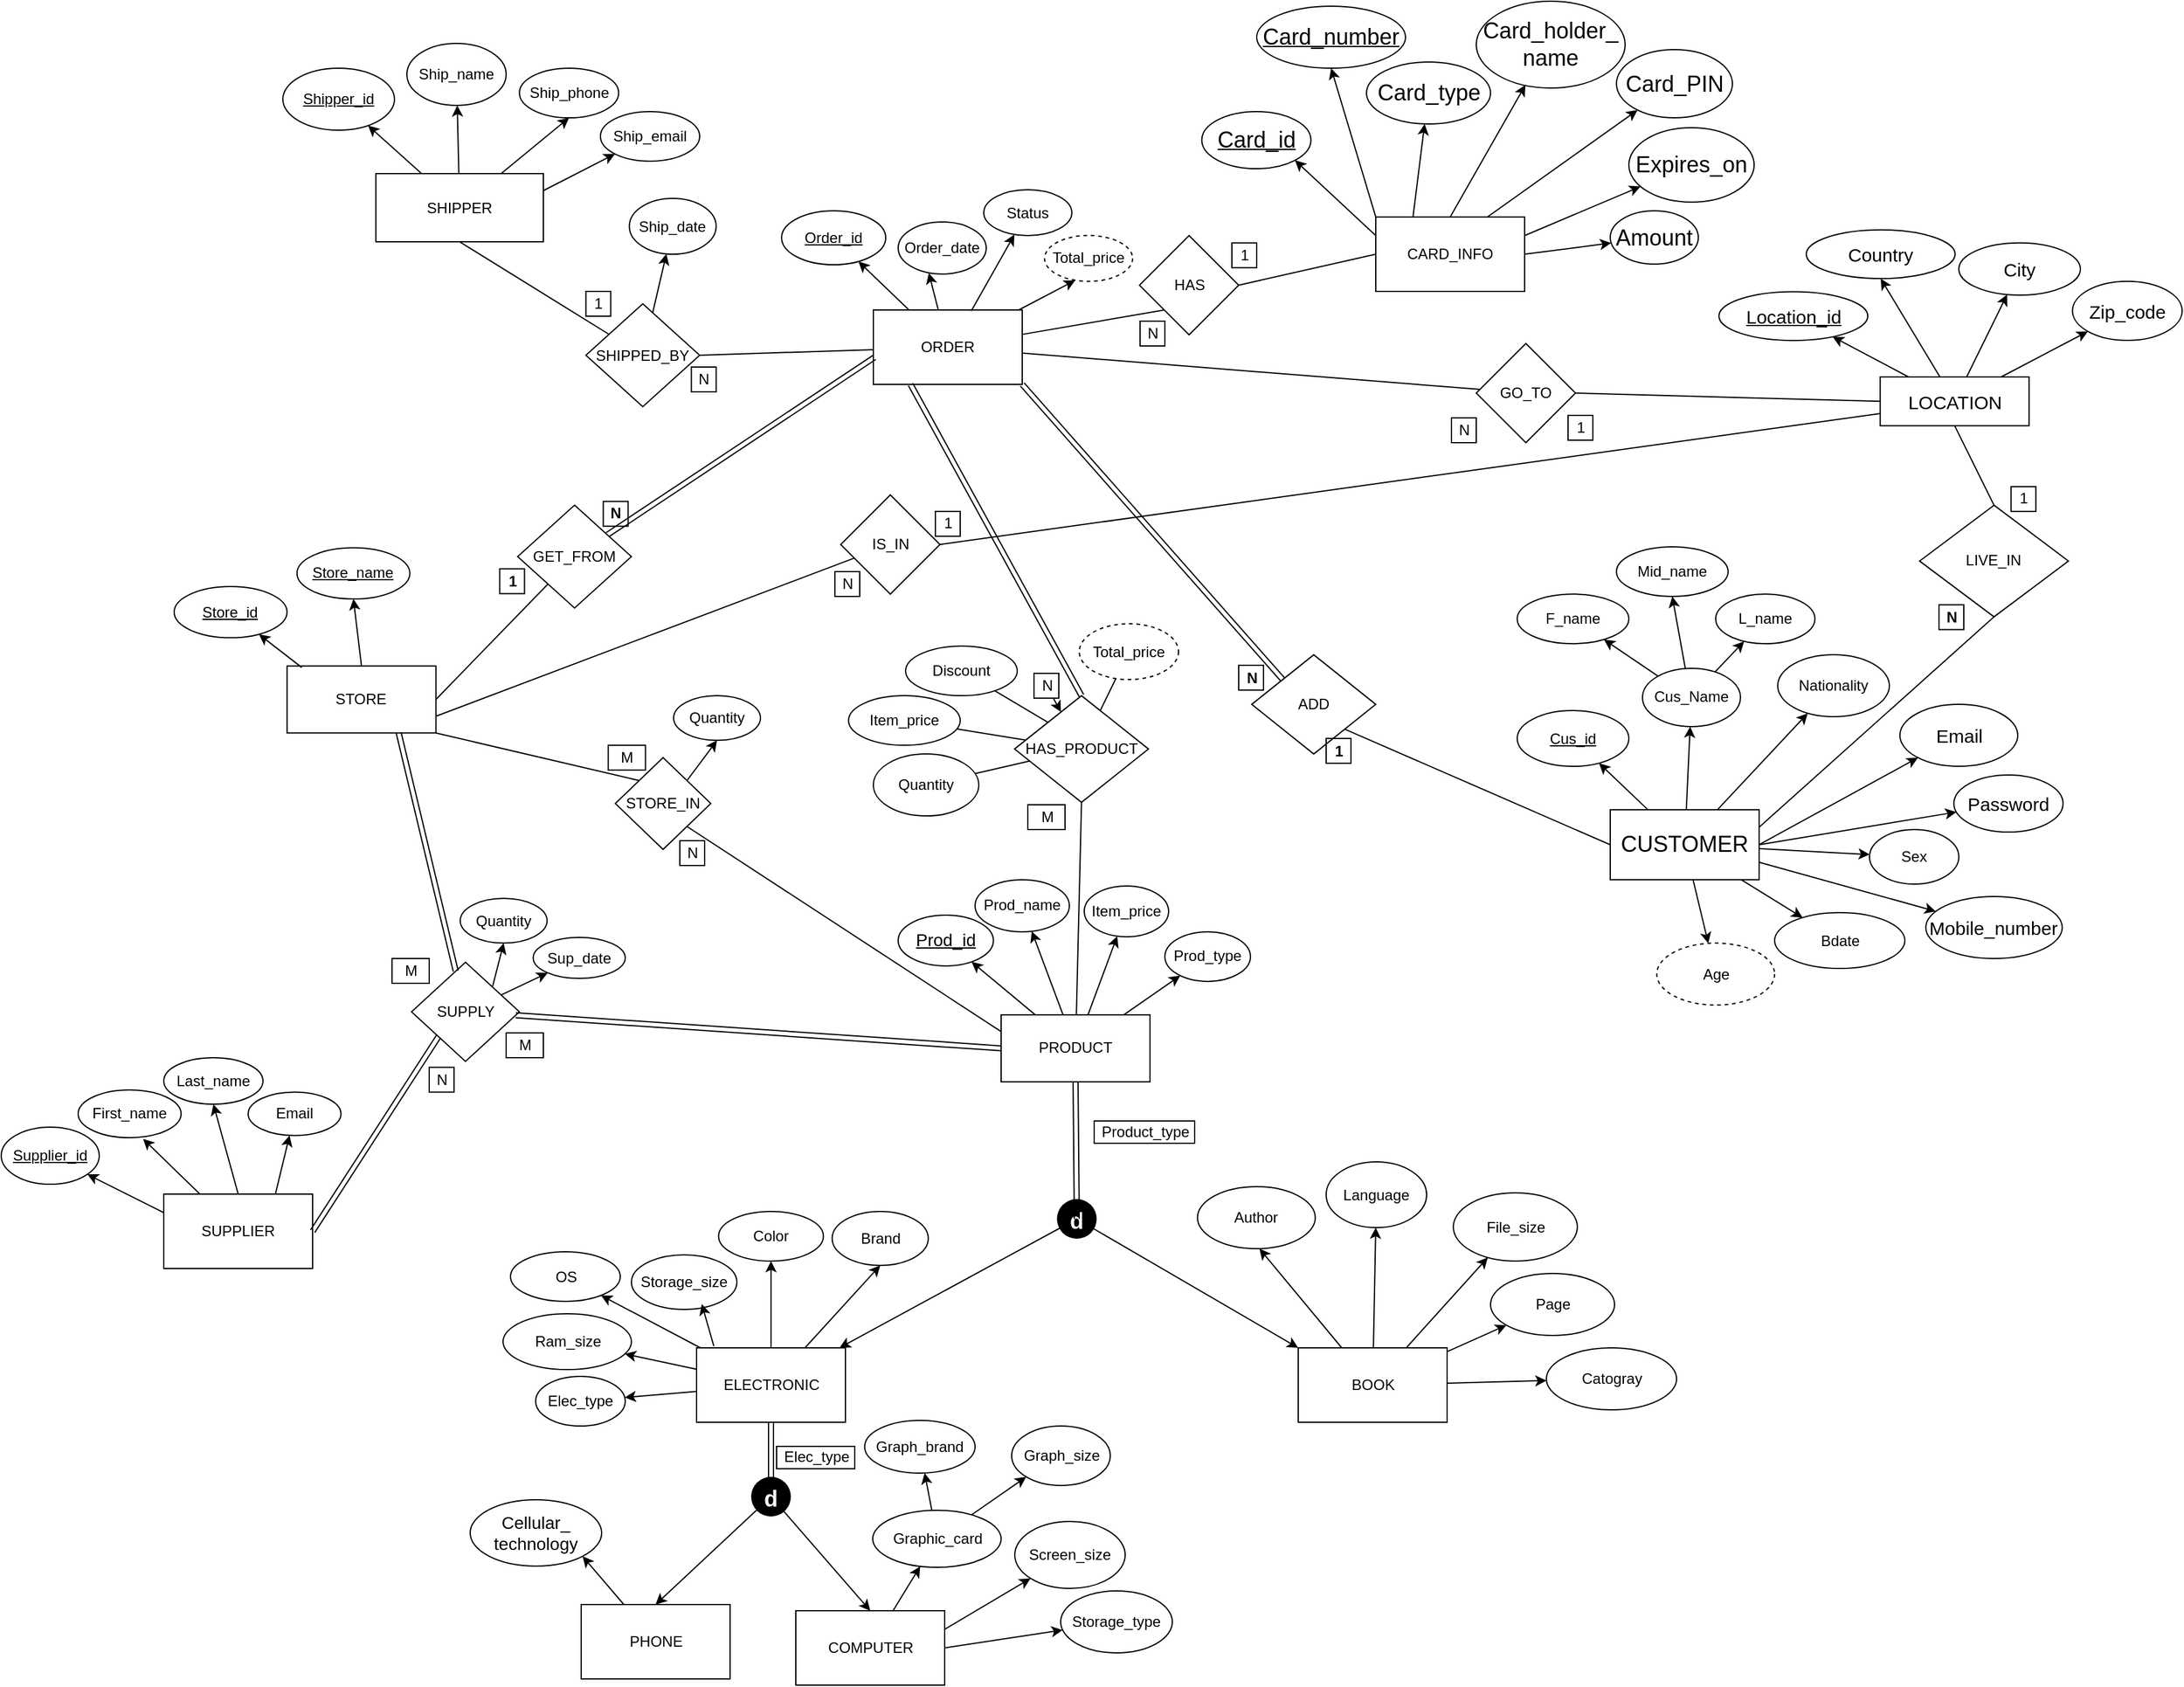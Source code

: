 <mxfile>
    <diagram id="xrr6CG4x4aa81GWMLzSU" name="Page-1">
        <mxGraphModel dx="1525" dy="1289" grid="0" gridSize="10" guides="1" tooltips="1" connect="1" arrows="1" fold="1" page="0" pageScale="1" pageWidth="850" pageHeight="1100" background="#FFFFFF" math="0" shadow="0">
            <root>
                <mxCell id="0"/>
                <mxCell id="1" parent="0"/>
                <mxCell id="EbXnGw5QCq4TcoYBpbfa-25" value="" style="edgeStyle=none;html=1;fontColor=#000000;labelBackgroundColor=none;labelBorderColor=none;strokeColor=#000000;" parent="1" source="3" target="EbXnGw5QCq4TcoYBpbfa-24" edge="1">
                    <mxGeometry relative="1" as="geometry"/>
                </mxCell>
                <mxCell id="EbXnGw5QCq4TcoYBpbfa-42" value="" style="edgeStyle=none;html=1;fontSize=18;fontColor=#000000;labelBackgroundColor=none;labelBorderColor=none;strokeColor=#000000;" parent="1" source="3" target="EbXnGw5QCq4TcoYBpbfa-41" edge="1">
                    <mxGeometry relative="1" as="geometry"/>
                </mxCell>
                <mxCell id="EbXnGw5QCq4TcoYBpbfa-47" value="" style="edgeStyle=none;html=1;fontSize=18;fontColor=#000000;labelBackgroundColor=none;labelBorderColor=none;strokeColor=#000000;exitX=1;exitY=0.25;exitDx=0;exitDy=0;" parent="1" source="EbXnGw5QCq4TcoYBpbfa-7" target="EbXnGw5QCq4TcoYBpbfa-46" edge="1">
                    <mxGeometry relative="1" as="geometry"/>
                </mxCell>
                <mxCell id="374" value="" style="edgeStyle=none;html=1;fontColor=#000000;labelBackgroundColor=none;labelBorderColor=none;strokeColor=#000000;" parent="1" source="3" target="373" edge="1">
                    <mxGeometry relative="1" as="geometry"/>
                </mxCell>
                <mxCell id="432" style="edgeStyle=none;shape=link;html=1;endArrow=classic;endFill=1;fontColor=#000000;labelBackgroundColor=none;labelBorderColor=none;strokeColor=#000000;exitX=0;exitY=0.5;exitDx=0;exitDy=0;" parent="1" source="2" target="433" edge="1">
                    <mxGeometry relative="1" as="geometry">
                        <mxPoint x="-330" y="170" as="targetPoint"/>
                        <mxPoint x="560" y="56" as="sourcePoint"/>
                    </mxGeometry>
                </mxCell>
                <mxCell id="ni2XgxzgiJF1v8bfYEw4-594" style="edgeStyle=none;shape=link;html=1;fontColor=#000000;labelBackgroundColor=none;labelBorderColor=none;strokeColor=#000000;" parent="1" source="3" target="EbXnGw5QCq4TcoYBpbfa-49" edge="1">
                    <mxGeometry relative="1" as="geometry"/>
                </mxCell>
                <mxCell id="QmQkC2zjvYMZEX3qw99Y-582" style="edgeStyle=none;html=1;entryX=0.5;entryY=1;entryDx=0;entryDy=0;fontSize=12;fontColor=#000000;startArrow=none;startFill=0;endArrow=classic;endFill=1;labelBackgroundColor=none;labelBorderColor=none;strokeColor=#000000;" parent="1" source="3" target="9QqDMuZby8YsVcujItga-582" edge="1">
                    <mxGeometry relative="1" as="geometry"/>
                </mxCell>
                <mxCell id="612" value="" style="edgeStyle=none;html=1;fontColor=#000000;labelBackgroundColor=none;labelBorderColor=none;strokeColor=#000000;" parent="1" source="3" target="611" edge="1">
                    <mxGeometry relative="1" as="geometry"/>
                </mxCell>
                <mxCell id="3" value="ELECTRONIC" style="whiteSpace=wrap;html=1;fontColor=#000000;labelBackgroundColor=none;labelBorderColor=none;fillColor=none;strokeColor=#000000;" parent="1" vertex="1">
                    <mxGeometry x="342.5" y="287" width="120" height="60" as="geometry"/>
                </mxCell>
                <mxCell id="EbXnGw5QCq4TcoYBpbfa-68" value="" style="edgeStyle=none;html=1;fontSize=18;fontColor=#000000;labelBackgroundColor=none;labelBorderColor=none;strokeColor=#000000;" parent="1" source="5" target="EbXnGw5QCq4TcoYBpbfa-67" edge="1">
                    <mxGeometry relative="1" as="geometry"/>
                </mxCell>
                <mxCell id="EbXnGw5QCq4TcoYBpbfa-73" value="" style="edgeStyle=none;html=1;fontSize=18;fontColor=#000000;labelBackgroundColor=none;labelBorderColor=none;strokeColor=#000000;" parent="1" source="5" target="EbXnGw5QCq4TcoYBpbfa-72" edge="1">
                    <mxGeometry relative="1" as="geometry"/>
                </mxCell>
                <mxCell id="EbXnGw5QCq4TcoYBpbfa-75" value="" style="edgeStyle=none;html=1;fontSize=18;fontColor=#000000;labelBackgroundColor=none;labelBorderColor=none;strokeColor=#000000;" parent="1" source="5" target="EbXnGw5QCq4TcoYBpbfa-74" edge="1">
                    <mxGeometry relative="1" as="geometry"/>
                </mxCell>
                <mxCell id="FlGYQ8Z56rT5zgJbp5d5-591" value="" style="html=1;fontSize=12;fontColor=#000000;startArrow=none;startFill=0;endArrow=classic;endFill=1;entryX=0.526;entryY=1;entryDx=0;entryDy=0;entryPerimeter=0;labelBackgroundColor=none;labelBorderColor=none;strokeColor=#000000;" parent="1" source="5" target="FlGYQ8Z56rT5zgJbp5d5-590" edge="1">
                    <mxGeometry relative="1" as="geometry">
                        <mxPoint x="812.5" y="217" as="targetPoint"/>
                    </mxGeometry>
                </mxCell>
                <mxCell id="585" value="" style="edgeStyle=none;html=1;fontColor=#000000;labelBackgroundColor=none;labelBorderColor=none;strokeColor=#000000;" parent="1" source="5" target="584" edge="1">
                    <mxGeometry relative="1" as="geometry"/>
                </mxCell>
                <mxCell id="5" value="BOOK" style="whiteSpace=wrap;html=1;fontColor=#000000;labelBackgroundColor=none;labelBorderColor=none;fillColor=none;strokeColor=#000000;" parent="1" vertex="1">
                    <mxGeometry x="827.5" y="287" width="120" height="60" as="geometry"/>
                </mxCell>
                <mxCell id="EbXnGw5QCq4TcoYBpbfa-54" value="" style="edgeStyle=none;html=1;fontSize=18;fontColor=#000000;entryX=1;entryY=1;entryDx=0;entryDy=0;labelBackgroundColor=none;labelBorderColor=none;strokeColor=#000000;" parent="1" source="EbXnGw5QCq4TcoYBpbfa-6" target="EbXnGw5QCq4TcoYBpbfa-55" edge="1">
                    <mxGeometry relative="1" as="geometry">
                        <mxPoint x="213.628" y="486.948" as="targetPoint"/>
                    </mxGeometry>
                </mxCell>
                <mxCell id="EbXnGw5QCq4TcoYBpbfa-6" value="PHONE" style="whiteSpace=wrap;html=1;fontColor=#000000;labelBackgroundColor=none;labelBorderColor=none;fillColor=none;strokeColor=#000000;" parent="1" vertex="1">
                    <mxGeometry x="249.5" y="494" width="120" height="60" as="geometry"/>
                </mxCell>
                <mxCell id="EbXnGw5QCq4TcoYBpbfa-58" value="" style="edgeStyle=none;html=1;fontSize=18;fontColor=#000000;labelBackgroundColor=none;labelBorderColor=none;strokeColor=#000000;" parent="1" source="EbXnGw5QCq4TcoYBpbfa-7" target="EbXnGw5QCq4TcoYBpbfa-57" edge="1">
                    <mxGeometry relative="1" as="geometry"/>
                </mxCell>
                <mxCell id="EbXnGw5QCq4TcoYBpbfa-7" value="COMPUTER" style="whiteSpace=wrap;html=1;fontColor=#000000;labelBackgroundColor=none;labelBorderColor=none;fillColor=none;strokeColor=#000000;" parent="1" vertex="1">
                    <mxGeometry x="422.5" y="499" width="120" height="60" as="geometry"/>
                </mxCell>
                <mxCell id="kCC1jARw0GwgY9Asx7N1-608" value="" style="edgeStyle=none;html=1;fontColor=#000000;labelBackgroundColor=none;labelBorderColor=none;strokeColor=#000000;exitX=0;exitY=0.25;exitDx=0;exitDy=0;" parent="1" source="EbXnGw5QCq4TcoYBpbfa-14" target="kCC1jARw0GwgY9Asx7N1-607" edge="1">
                    <mxGeometry relative="1" as="geometry"/>
                </mxCell>
                <mxCell id="EbXnGw5QCq4TcoYBpbfa-14" value="SUPPLIER" style="whiteSpace=wrap;html=1;fontColor=#000000;labelBackgroundColor=none;labelBorderColor=none;fillColor=none;strokeColor=#000000;" parent="1" vertex="1">
                    <mxGeometry x="-87.0" y="163" width="120" height="60" as="geometry"/>
                </mxCell>
                <mxCell id="550" value="" style="edgeStyle=none;jumpSize=9;html=1;endArrow=classic;endFill=1;strokeColor=#000000;fontColor=#000000;labelBackgroundColor=none;labelBorderColor=none;exitX=0.75;exitY=0;exitDx=0;exitDy=0;" parent="1" source="EbXnGw5QCq4TcoYBpbfa-14" target="549" edge="1">
                    <mxGeometry relative="1" as="geometry">
                        <mxPoint x="-118.51" y="-121" as="sourcePoint"/>
                    </mxGeometry>
                </mxCell>
                <mxCell id="EbXnGw5QCq4TcoYBpbfa-24" value="OS" style="ellipse;whiteSpace=wrap;html=1;fontColor=#000000;labelBackgroundColor=none;labelBorderColor=none;fillColor=none;strokeColor=#000000;" parent="1" vertex="1">
                    <mxGeometry x="192.5" y="209.5" width="88.5" height="40" as="geometry"/>
                </mxCell>
                <mxCell id="D7AEKWMddAnEUywzOTcr-583" value="" style="html=1;fontSize=12;fontColor=#000000;startArrow=none;startFill=0;endArrow=classic;endFill=1;entryX=0.667;entryY=0.9;entryDx=0;entryDy=0;exitX=0.116;exitY=-0.023;exitDx=0;exitDy=0;exitPerimeter=0;entryPerimeter=0;labelBackgroundColor=none;labelBorderColor=none;strokeColor=#000000;" parent="1" source="3" target="D7AEKWMddAnEUywzOTcr-582" edge="1">
                    <mxGeometry relative="1" as="geometry">
                        <mxPoint x="215.3" y="182.7" as="sourcePoint"/>
                    </mxGeometry>
                </mxCell>
                <mxCell id="D7AEKWMddAnEUywzOTcr-585" value="" style="edgeStyle=none;html=1;fontSize=12;fontColor=#000000;startArrow=none;startFill=0;endArrow=classic;endFill=1;labelBackgroundColor=none;labelBorderColor=none;strokeColor=#000000;exitX=1;exitY=0.5;exitDx=0;exitDy=0;" parent="1" source="EbXnGw5QCq4TcoYBpbfa-7" target="D7AEKWMddAnEUywzOTcr-584" edge="1">
                    <mxGeometry relative="1" as="geometry"/>
                </mxCell>
                <mxCell id="EbXnGw5QCq4TcoYBpbfa-30" style="edgeStyle=none;html=1;fontColor=#000000;labelBackgroundColor=none;labelBorderColor=none;strokeColor=#000000;" parent="1" source="EbXnGw5QCq4TcoYBpbfa-28" target="3" edge="1">
                    <mxGeometry relative="1" as="geometry"/>
                </mxCell>
                <mxCell id="EbXnGw5QCq4TcoYBpbfa-31" style="edgeStyle=none;html=1;entryX=0;entryY=0;entryDx=0;entryDy=0;fontColor=#000000;labelBackgroundColor=none;labelBorderColor=none;strokeColor=#000000;" parent="1" source="EbXnGw5QCq4TcoYBpbfa-28" target="5" edge="1">
                    <mxGeometry relative="1" as="geometry"/>
                </mxCell>
                <mxCell id="EbXnGw5QCq4TcoYBpbfa-28" value="d" style="shape=waypoint;size=6;pointerEvents=1;points=[];fillColor=none;resizable=0;rotatable=0;perimeter=centerPerimeter;snapToPoint=1;strokeColor=#000000;strokeWidth=14;fontColor=#FFFFFF;fontStyle=1;fontSize=18;labelBackgroundColor=none;labelBorderColor=none;" parent="1" vertex="1">
                    <mxGeometry x="629" y="163" width="40" height="40" as="geometry"/>
                </mxCell>
                <mxCell id="EbXnGw5QCq4TcoYBpbfa-46" value="Screen_size" style="ellipse;whiteSpace=wrap;html=1;fontColor=#000000;labelBackgroundColor=none;labelBorderColor=none;fillColor=none;strokeColor=#000000;" parent="1" vertex="1">
                    <mxGeometry x="599" y="427" width="89" height="54" as="geometry"/>
                </mxCell>
                <mxCell id="EbXnGw5QCq4TcoYBpbfa-51" style="edgeStyle=none;html=1;entryX=0.5;entryY=0;entryDx=0;entryDy=0;fontSize=18;fontColor=#000000;labelBackgroundColor=none;labelBorderColor=none;strokeColor=#000000;" parent="1" source="EbXnGw5QCq4TcoYBpbfa-49" target="EbXnGw5QCq4TcoYBpbfa-6" edge="1">
                    <mxGeometry relative="1" as="geometry"/>
                </mxCell>
                <mxCell id="EbXnGw5QCq4TcoYBpbfa-52" style="edgeStyle=none;html=1;entryX=0.5;entryY=0;entryDx=0;entryDy=0;fontSize=18;fontColor=#000000;labelBackgroundColor=none;labelBorderColor=none;strokeColor=#000000;" parent="1" source="EbXnGw5QCq4TcoYBpbfa-49" target="EbXnGw5QCq4TcoYBpbfa-7" edge="1">
                    <mxGeometry relative="1" as="geometry"/>
                </mxCell>
                <mxCell id="EbXnGw5QCq4TcoYBpbfa-49" value="d" style="shape=waypoint;size=6;pointerEvents=1;points=[];fillColor=none;resizable=0;rotatable=0;perimeter=centerPerimeter;snapToPoint=1;fontSize=18;fontColor=#FFFFFF;strokeColor=#000000;strokeWidth=14;fontStyle=1;labelBackgroundColor=none;labelBorderColor=none;" parent="1" vertex="1">
                    <mxGeometry x="382.5" y="387" width="40" height="40" as="geometry"/>
                </mxCell>
                <mxCell id="EbXnGw5QCq4TcoYBpbfa-60" value="" style="edgeStyle=none;html=1;fontSize=18;fontColor=#000000;labelBackgroundColor=none;labelBorderColor=none;strokeColor=#000000;" parent="1" source="EbXnGw5QCq4TcoYBpbfa-57" target="EbXnGw5QCq4TcoYBpbfa-59" edge="1">
                    <mxGeometry relative="1" as="geometry"/>
                </mxCell>
                <mxCell id="EbXnGw5QCq4TcoYBpbfa-64" value="" style="edgeStyle=none;html=1;fontSize=18;fontColor=#000000;entryX=0;entryY=1;entryDx=0;entryDy=0;labelBackgroundColor=none;labelBorderColor=none;strokeColor=#000000;" parent="1" source="EbXnGw5QCq4TcoYBpbfa-57" target="EbXnGw5QCq4TcoYBpbfa-63" edge="1">
                    <mxGeometry relative="1" as="geometry">
                        <mxPoint x="614.586" y="408.046" as="targetPoint"/>
                    </mxGeometry>
                </mxCell>
                <mxCell id="EbXnGw5QCq4TcoYBpbfa-57" value="Graphic_card" style="ellipse;whiteSpace=wrap;html=1;fontColor=#000000;labelBackgroundColor=none;labelBorderColor=none;fillColor=none;strokeColor=#000000;" parent="1" vertex="1">
                    <mxGeometry x="484.5" y="418" width="103.5" height="46" as="geometry"/>
                </mxCell>
                <mxCell id="EbXnGw5QCq4TcoYBpbfa-59" value="Graph_brand" style="ellipse;whiteSpace=wrap;html=1;fontColor=#000000;labelBackgroundColor=none;labelBorderColor=none;fillColor=none;strokeColor=#000000;" parent="1" vertex="1">
                    <mxGeometry x="478" y="345.45" width="89" height="42.55" as="geometry"/>
                </mxCell>
                <mxCell id="EbXnGw5QCq4TcoYBpbfa-63" value="Graph_size" style="ellipse;whiteSpace=wrap;html=1;fontColor=#000000;labelBackgroundColor=none;labelBorderColor=none;fillColor=none;strokeColor=#000000;" parent="1" vertex="1">
                    <mxGeometry x="596.5" y="350" width="79.5" height="48" as="geometry"/>
                </mxCell>
                <mxCell id="EbXnGw5QCq4TcoYBpbfa-67" value="Language" style="ellipse;whiteSpace=wrap;html=1;fontColor=#000000;labelBackgroundColor=none;labelBorderColor=none;fillColor=none;strokeColor=#000000;" parent="1" vertex="1">
                    <mxGeometry x="850" y="137" width="81" height="53" as="geometry"/>
                </mxCell>
                <mxCell id="EbXnGw5QCq4TcoYBpbfa-72" value="File_size" style="ellipse;whiteSpace=wrap;html=1;fontColor=#000000;labelBackgroundColor=none;labelBorderColor=none;fillColor=none;strokeColor=#000000;" parent="1" vertex="1">
                    <mxGeometry x="952.5" y="162" width="100" height="55" as="geometry"/>
                </mxCell>
                <mxCell id="EbXnGw5QCq4TcoYBpbfa-74" value="Page" style="ellipse;whiteSpace=wrap;html=1;fontColor=#000000;labelBackgroundColor=none;labelBorderColor=none;fillColor=none;strokeColor=#000000;" parent="1" vertex="1">
                    <mxGeometry x="982.5" y="227" width="100" height="50" as="geometry"/>
                </mxCell>
                <mxCell id="417" style="edgeStyle=none;html=1;exitX=0;exitY=0.5;exitDx=0;exitDy=0;entryX=1;entryY=1;entryDx=0;entryDy=0;endArrow=none;endFill=0;fontColor=#000000;labelBackgroundColor=none;labelBorderColor=none;strokeColor=#000000;" parent="1" source="343" target="412" edge="1">
                    <mxGeometry relative="1" as="geometry"/>
                </mxCell>
                <mxCell id="373" value="Ram_size" style="ellipse;whiteSpace=wrap;html=1;fontColor=#000000;labelBackgroundColor=none;labelBorderColor=none;fillColor=none;strokeColor=#000000;" parent="1" vertex="1">
                    <mxGeometry x="186.5" y="259.5" width="103.5" height="45" as="geometry"/>
                </mxCell>
                <mxCell id="504" style="edgeStyle=none;html=1;entryX=1;entryY=1;entryDx=0;entryDy=0;endArrow=none;endFill=0;shape=link;fontColor=#000000;labelBackgroundColor=none;labelBorderColor=none;exitX=0;exitY=0;exitDx=0;exitDy=0;strokeColor=#000000;" parent="1" source="412" target="501" edge="1">
                    <mxGeometry relative="1" as="geometry"/>
                </mxCell>
                <mxCell id="412" value="ADD" style="rhombus;whiteSpace=wrap;html=1;fillColor=none;fontColor=#000000;labelBackgroundColor=none;labelBorderColor=none;strokeColor=#000000;" parent="1" vertex="1">
                    <mxGeometry x="790" y="-271.95" width="100" height="80" as="geometry"/>
                </mxCell>
                <mxCell id="419" style="edgeStyle=none;html=1;exitX=0.5;exitY=1;exitDx=0;exitDy=0;endArrow=none;endFill=0;shape=link;fontColor=#000000;labelBackgroundColor=none;labelBorderColor=none;strokeColor=#000000;" parent="1" source="2" target="EbXnGw5QCq4TcoYBpbfa-28" edge="1">
                    <mxGeometry relative="1" as="geometry">
                        <mxPoint x="375" y="140" as="targetPoint"/>
                        <mxPoint x="371.5" y="47" as="sourcePoint"/>
                    </mxGeometry>
                </mxCell>
                <mxCell id="453" value="" style="edgeStyle=none;html=1;fontColor=#000000;endArrow=classic;endFill=1;labelBackgroundColor=none;labelBorderColor=none;strokeColor=#000000;" parent="1" source="433" target="452" edge="1">
                    <mxGeometry relative="1" as="geometry"/>
                </mxCell>
                <mxCell id="433" value="SUPPLY" style="rhombus;whiteSpace=wrap;html=1;fillColor=none;fontColor=#000000;labelBackgroundColor=none;labelBorderColor=none;strokeColor=#000000;" parent="1" vertex="1">
                    <mxGeometry x="112.71" y="-24" width="87" height="80" as="geometry"/>
                </mxCell>
                <mxCell id="435" value="&lt;b&gt;N&lt;/b&gt;" style="text;html=1;align=center;verticalAlign=middle;resizable=0;points=[];autosize=1;strokeColor=#000000;fillColor=none;fontColor=#000000;labelBackgroundColor=none;labelBorderColor=none;" parent="1" vertex="1">
                    <mxGeometry x="779.5" y="-263.45" width="20" height="20" as="geometry"/>
                </mxCell>
                <mxCell id="437" value="&lt;b&gt;1&lt;/b&gt;" style="text;html=1;align=center;verticalAlign=middle;resizable=0;points=[];autosize=1;strokeColor=#000000;fillColor=none;fontColor=#000000;labelBackgroundColor=none;labelBorderColor=none;" parent="1" vertex="1">
                    <mxGeometry x="850" y="-204.45" width="20" height="20" as="geometry"/>
                </mxCell>
                <mxCell id="452" value="Sup_date" style="ellipse;whiteSpace=wrap;html=1;fillColor=none;fontColor=#000000;labelBackgroundColor=none;labelBorderColor=none;strokeColor=#000000;" parent="1" vertex="1">
                    <mxGeometry x="210.79" y="-44" width="74.21" height="33" as="geometry"/>
                </mxCell>
                <mxCell id="503" value="" style="edgeStyle=none;html=1;endArrow=classic;endFill=1;fontColor=#000000;labelBackgroundColor=none;labelBorderColor=none;strokeColor=#000000;" parent="1" source="501" target="502" edge="1">
                    <mxGeometry relative="1" as="geometry"/>
                </mxCell>
                <mxCell id="515" style="edgeStyle=none;html=1;entryX=0.5;entryY=0;entryDx=0;entryDy=0;endArrow=none;endFill=0;shape=link;fontColor=#000000;labelBackgroundColor=none;labelBorderColor=none;strokeColor=#000000;exitX=0.25;exitY=1;exitDx=0;exitDy=0;" parent="1" source="501" target="513" edge="1">
                    <mxGeometry relative="1" as="geometry"/>
                </mxCell>
                <mxCell id="6lAUEG2OT5qF3vQ7u9xu-590" style="edgeStyle=none;html=1;fontSize=12;fontColor=#000000;entryX=0.348;entryY=0.978;entryDx=0;entryDy=0;entryPerimeter=0;labelBackgroundColor=none;labelBorderColor=none;strokeColor=#000000;" parent="1" source="501" target="6lAUEG2OT5qF3vQ7u9xu-591" edge="1">
                    <mxGeometry relative="1" as="geometry">
                        <mxPoint x="580" y="-590" as="targetPoint"/>
                    </mxGeometry>
                </mxCell>
                <mxCell id="aQeBldd0f22Who_zQXVU-583" style="html=1;fontSize=12;fontColor=#000000;startArrow=none;startFill=0;endArrow=none;endFill=0;labelBackgroundColor=none;labelBorderColor=none;strokeColor=#000000;" parent="1" source="501" target="569" edge="1">
                    <mxGeometry relative="1" as="geometry"/>
                </mxCell>
                <mxCell id="HGTV6smuI9cIolcza0Vm-587" style="html=1;entryX=1;entryY=0.5;entryDx=0;entryDy=0;fontSize=12;fontColor=#000000;startArrow=none;startFill=0;endArrow=none;endFill=0;labelBackgroundColor=none;labelBorderColor=none;strokeColor=#000000;" parent="1" source="501" target="555" edge="1">
                    <mxGeometry relative="1" as="geometry"/>
                </mxCell>
                <mxCell id="601" style="edgeStyle=none;html=1;entryX=0;entryY=1;entryDx=0;entryDy=0;endArrow=none;endFill=0;fontColor=#000000;labelBackgroundColor=none;labelBorderColor=none;strokeColor=#000000;" parent="1" source="501" target="600" edge="1">
                    <mxGeometry relative="1" as="geometry"/>
                </mxCell>
                <mxCell id="501" value="ORDER" style="whiteSpace=wrap;html=1;fontColor=#000000;labelBackgroundColor=none;labelBorderColor=none;fillColor=none;strokeColor=#000000;" parent="1" vertex="1">
                    <mxGeometry x="485" y="-550" width="120" height="60" as="geometry"/>
                </mxCell>
                <mxCell id="502" value="&lt;u&gt;Order_id&lt;/u&gt;" style="ellipse;whiteSpace=wrap;html=1;fontColor=#000000;labelBackgroundColor=none;labelBorderColor=none;fillColor=none;strokeColor=#000000;" parent="1" vertex="1">
                    <mxGeometry x="411" y="-630" width="84" height="43.5" as="geometry"/>
                </mxCell>
                <mxCell id="517" value="" style="edgeStyle=none;html=1;endArrow=none;endFill=0;fontColor=#000000;labelBackgroundColor=none;labelBorderColor=none;strokeColor=#000000;" parent="1" source="513" target="516" edge="1">
                    <mxGeometry relative="1" as="geometry"/>
                </mxCell>
                <mxCell id="520" value="" style="edgeStyle=none;html=1;endArrow=none;endFill=0;fontColor=#000000;labelBackgroundColor=none;labelBorderColor=none;strokeColor=#000000;" parent="1" source="513" target="519" edge="1">
                    <mxGeometry relative="1" as="geometry"/>
                </mxCell>
                <mxCell id="578" value="" style="edgeStyle=none;jumpSize=9;html=1;endArrow=none;endFill=0;strokeColor=#000000;fontColor=#000000;labelBackgroundColor=none;labelBorderColor=none;" parent="1" source="513" target="577" edge="1">
                    <mxGeometry relative="1" as="geometry"/>
                </mxCell>
                <mxCell id="513" value="HAS_PRODUCT" style="rhombus;whiteSpace=wrap;html=1;fontColor=#000000;labelBackgroundColor=none;labelBorderColor=none;fillColor=none;strokeColor=#000000;" parent="1" vertex="1">
                    <mxGeometry x="598.79" y="-238.95" width="108" height="86" as="geometry"/>
                </mxCell>
                <mxCell id="514" style="edgeStyle=none;html=1;endArrow=none;endFill=0;entryX=0.5;entryY=1;entryDx=0;entryDy=0;fontColor=#000000;labelBackgroundColor=none;labelBorderColor=none;strokeColor=#000000;" parent="1" source="2" target="513" edge="1">
                    <mxGeometry relative="1" as="geometry">
                        <mxPoint x="425" y="-310" as="targetPoint"/>
                    </mxGeometry>
                </mxCell>
                <mxCell id="516" value="Item_price" style="ellipse;whiteSpace=wrap;html=1;fontColor=#000000;labelBackgroundColor=none;labelBorderColor=none;fillColor=none;strokeColor=#000000;" parent="1" vertex="1">
                    <mxGeometry x="465" y="-238.95" width="90" height="40" as="geometry"/>
                </mxCell>
                <mxCell id="519" value="Quantity" style="ellipse;whiteSpace=wrap;html=1;fontColor=#000000;labelBackgroundColor=none;labelBorderColor=none;fillColor=none;strokeColor=#000000;" parent="1" vertex="1">
                    <mxGeometry x="485" y="-191.95" width="85" height="50" as="geometry"/>
                </mxCell>
                <mxCell id="521" value="M" style="text;html=1;align=center;verticalAlign=middle;resizable=0;points=[];autosize=1;strokeColor=#000000;fillColor=none;arcSize=50;fontColor=#000000;labelBackgroundColor=none;labelBorderColor=none;" parent="1" vertex="1">
                    <mxGeometry x="609.5" y="-151" width="30" height="20" as="geometry"/>
                </mxCell>
                <mxCell id="642" value="" style="edgeStyle=none;html=1;" parent="1" source="522" target="513" edge="1">
                    <mxGeometry relative="1" as="geometry"/>
                </mxCell>
                <mxCell id="522" value="N" style="text;html=1;align=center;verticalAlign=middle;resizable=0;points=[];autosize=1;strokeColor=#000000;fillColor=none;fontColor=#000000;labelBackgroundColor=none;labelBorderColor=none;" parent="1" vertex="1">
                    <mxGeometry x="614.5" y="-256.95" width="20" height="20" as="geometry"/>
                </mxCell>
                <mxCell id="527" style="edgeStyle=none;html=1;endArrow=classic;endFill=1;entryX=0.5;entryY=1;entryDx=0;entryDy=0;fontColor=#000000;labelBackgroundColor=none;labelBorderColor=none;strokeColor=#000000;exitX=0.5;exitY=0;exitDx=0;exitDy=0;" parent="1" source="EbXnGw5QCq4TcoYBpbfa-14" target="525" edge="1">
                    <mxGeometry relative="1" as="geometry">
                        <mxPoint x="157.61" y="-241" as="targetPoint"/>
                        <mxPoint x="118.981" y="-219.629" as="sourcePoint"/>
                    </mxGeometry>
                </mxCell>
                <mxCell id="528" style="edgeStyle=none;html=1;entryX=0.63;entryY=1.023;entryDx=0;entryDy=0;entryPerimeter=0;endArrow=classic;endFill=1;fontColor=#000000;labelBackgroundColor=none;labelBorderColor=none;strokeColor=#000000;" parent="1" source="EbXnGw5QCq4TcoYBpbfa-14" target="524" edge="1">
                    <mxGeometry relative="1" as="geometry">
                        <mxPoint x="88.665" y="-220.015" as="sourcePoint"/>
                    </mxGeometry>
                </mxCell>
                <mxCell id="524" value="First_name" style="ellipse;whiteSpace=wrap;html=1;fontColor=#000000;labelBackgroundColor=none;labelBorderColor=none;fillColor=none;strokeColor=#000000;" parent="1" vertex="1">
                    <mxGeometry x="-156.0" y="79" width="83" height="38.5" as="geometry"/>
                </mxCell>
                <mxCell id="525" value="Last_name" style="ellipse;whiteSpace=wrap;html=1;fontColor=#000000;labelBackgroundColor=none;labelBorderColor=none;fillColor=none;strokeColor=#000000;" parent="1" vertex="1">
                    <mxGeometry x="-87.0" y="53" width="80" height="37.5" as="geometry"/>
                </mxCell>
                <mxCell id="549" value="Email" style="ellipse;whiteSpace=wrap;html=1;fontColor=#000000;labelBackgroundColor=none;labelBorderColor=none;fillColor=none;strokeColor=#000000;" parent="1" vertex="1">
                    <mxGeometry x="-19.0" y="80.75" width="74.89" height="35" as="geometry"/>
                </mxCell>
                <mxCell id="570" style="edgeStyle=none;jumpSize=9;html=1;entryX=0;entryY=0.5;entryDx=0;entryDy=0;endArrow=none;endFill=0;strokeColor=#000000;exitX=1;exitY=0.5;exitDx=0;exitDy=0;fontColor=#000000;labelBackgroundColor=none;labelBorderColor=none;" parent="1" source="569" target="EbXnGw5QCq4TcoYBpbfa-94" edge="1">
                    <mxGeometry relative="1" as="geometry">
                        <mxPoint x="1159.333" y="-487.093" as="sourcePoint"/>
                    </mxGeometry>
                </mxCell>
                <mxCell id="577" value="Total_price" style="ellipse;whiteSpace=wrap;html=1;dashed=1;fontColor=#000000;labelBackgroundColor=none;labelBorderColor=none;fillColor=none;strokeColor=#000000;" parent="1" vertex="1">
                    <mxGeometry x="651" y="-296.95" width="80" height="45" as="geometry"/>
                </mxCell>
                <mxCell id="6lAUEG2OT5qF3vQ7u9xu-591" value="Order_date" style="ellipse;whiteSpace=wrap;html=1;fillColor=none;fontColor=#000000;labelBackgroundColor=none;labelBorderColor=none;strokeColor=#000000;" parent="1" vertex="1">
                    <mxGeometry x="505" y="-621" width="71" height="42" as="geometry"/>
                </mxCell>
                <mxCell id="FlGYQ8Z56rT5zgJbp5d5-590" value="&lt;span style=&quot;&quot;&gt;Author&lt;/span&gt;" style="ellipse;whiteSpace=wrap;html=1;fontColor=#000000;labelBackgroundColor=none;labelBorderColor=none;fillColor=none;strokeColor=#000000;" parent="1" vertex="1">
                    <mxGeometry x="746.25" y="157" width="95" height="50" as="geometry"/>
                </mxCell>
                <mxCell id="9QqDMuZby8YsVcujItga-582" value="Brand" style="ellipse;whiteSpace=wrap;html=1;fontSize=12;fontColor=#000000;strokeColor=#000000;strokeWidth=1;fillColor=none;gradientColor=none;labelBackgroundColor=none;labelBorderColor=none;" parent="1" vertex="1">
                    <mxGeometry x="451.79" y="177" width="77.5" height="43.5" as="geometry"/>
                </mxCell>
                <mxCell id="D7AEKWMddAnEUywzOTcr-582" value="Storage_size" style="ellipse;whiteSpace=wrap;html=1;fontColor=#000000;labelBackgroundColor=none;labelBorderColor=none;fillColor=none;strokeColor=#000000;" parent="1" vertex="1">
                    <mxGeometry x="290" y="212" width="85" height="44" as="geometry"/>
                </mxCell>
                <mxCell id="D7AEKWMddAnEUywzOTcr-584" value="Storage_type" style="ellipse;whiteSpace=wrap;html=1;fontColor=#000000;labelBackgroundColor=none;labelBorderColor=none;fillColor=none;strokeColor=#000000;" parent="1" vertex="1">
                    <mxGeometry x="636" y="483" width="90" height="50" as="geometry"/>
                </mxCell>
                <mxCell id="Rptftmlf0APvAh6BNsi1-592" value="" style="edgeStyle=none;html=1;fontSize=12;fontColor=#000000;exitX=0;exitY=0;exitDx=0;exitDy=0;entryX=0.5;entryY=1;entryDx=0;entryDy=0;labelBackgroundColor=none;labelBorderColor=none;strokeColor=#000000;" parent="1" source="590" target="358" edge="1">
                    <mxGeometry relative="1" as="geometry">
                        <mxPoint x="702.999" y="-327.383" as="targetPoint"/>
                    </mxGeometry>
                </mxCell>
                <mxCell id="358" value="&lt;u&gt;Card_number&lt;/u&gt;" style="ellipse;whiteSpace=wrap;html=1;fontSize=18;fontColor=#000000;labelBackgroundColor=none;labelBorderColor=none;fillColor=none;strokeColor=#000000;" parent="1" vertex="1">
                    <mxGeometry x="794" y="-795" width="120" height="50" as="geometry"/>
                </mxCell>
                <mxCell id="357" value="" style="edgeStyle=none;html=1;fontSize=18;exitX=0.25;exitY=0;exitDx=0;exitDy=0;fontColor=#000000;labelBackgroundColor=none;labelBorderColor=none;strokeColor=#000000;" parent="1" source="590" target="356" edge="1">
                    <mxGeometry relative="1" as="geometry"/>
                </mxCell>
                <mxCell id="428" style="edgeStyle=none;html=1;entryX=0.33;entryY=0.965;entryDx=0;entryDy=0;endArrow=classic;endFill=1;exitX=0.5;exitY=0;exitDx=0;exitDy=0;entryPerimeter=0;fontColor=#000000;labelBackgroundColor=none;labelBorderColor=none;strokeColor=#000000;" parent="1" source="590" target="360" edge="1">
                    <mxGeometry relative="1" as="geometry">
                        <mxPoint x="710" y="-290" as="sourcePoint"/>
                    </mxGeometry>
                </mxCell>
                <mxCell id="364" value="" style="edgeStyle=none;html=1;fontSize=18;exitX=0.75;exitY=0;exitDx=0;exitDy=0;fontColor=#000000;labelBackgroundColor=none;labelBorderColor=none;strokeColor=#000000;" parent="1" source="590" target="363" edge="1">
                    <mxGeometry relative="1" as="geometry"/>
                </mxCell>
                <mxCell id="366" value="" style="edgeStyle=none;html=1;fontSize=18;exitX=1;exitY=0.25;exitDx=0;exitDy=0;fontColor=#000000;labelBackgroundColor=none;labelBorderColor=none;strokeColor=#000000;" parent="1" source="590" target="365" edge="1">
                    <mxGeometry relative="1" as="geometry"/>
                </mxCell>
                <mxCell id="2" value="PRODUCT" style="whiteSpace=wrap;html=1;fontColor=#000000;labelBackgroundColor=none;labelBorderColor=none;fillColor=none;strokeColor=#000000;" parent="1" vertex="1">
                    <mxGeometry x="588" y="18.44" width="120" height="54" as="geometry"/>
                </mxCell>
                <mxCell id="EbXnGw5QCq4TcoYBpbfa-17" value="Prod_name" style="ellipse;whiteSpace=wrap;html=1;fontColor=#000000;labelBackgroundColor=none;labelBorderColor=none;fillColor=none;strokeColor=#000000;" parent="1" vertex="1">
                    <mxGeometry x="567" y="-90.56" width="76" height="42" as="geometry"/>
                </mxCell>
                <mxCell id="EbXnGw5QCq4TcoYBpbfa-22" value="&lt;span style=&quot;font-family: &amp;quot;amazon ember&amp;quot; , &amp;quot;arial&amp;quot; , sans-serif ; font-size: 14px ; text-align: left&quot;&gt;&lt;font&gt;&lt;u&gt;Prod_id&lt;/u&gt;&lt;/font&gt;&lt;/span&gt;" style="ellipse;whiteSpace=wrap;html=1;strokeColor=#000000;fontColor=#000000;labelBackgroundColor=none;labelBorderColor=none;fillColor=none;" parent="1" vertex="1">
                    <mxGeometry x="505" y="-61.98" width="76.79" height="40.95" as="geometry"/>
                </mxCell>
                <mxCell id="EbXnGw5QCq4TcoYBpbfa-18" value="" style="edgeStyle=none;html=1;fontColor=#000000;labelBackgroundColor=none;labelBorderColor=none;strokeColor=#000000;" parent="1" source="2" target="EbXnGw5QCq4TcoYBpbfa-17" edge="1">
                    <mxGeometry relative="1" as="geometry"/>
                </mxCell>
                <mxCell id="EbXnGw5QCq4TcoYBpbfa-23" value="" style="edgeStyle=none;html=1;fontColor=#000000;labelBackgroundColor=none;labelBorderColor=none;strokeColor=#000000;" parent="1" source="2" target="EbXnGw5QCq4TcoYBpbfa-22" edge="1">
                    <mxGeometry relative="1" as="geometry"/>
                </mxCell>
                <mxCell id="ni2XgxzgiJF1v8bfYEw4-590" value="Product_type" style="text;html=1;align=center;verticalAlign=middle;resizable=0;points=[];autosize=1;strokeColor=#000000;fillColor=none;fontColor=#000000;labelBackgroundColor=none;labelBorderColor=none;" parent="1" vertex="1">
                    <mxGeometry x="663" y="104" width="81" height="18" as="geometry"/>
                </mxCell>
                <mxCell id="ni2XgxzgiJF1v8bfYEw4-591" value="Prod_type" style="ellipse;whiteSpace=wrap;html=1;fontColor=#000000;labelBackgroundColor=none;labelBorderColor=none;fillColor=none;strokeColor=#000000;" parent="1" vertex="1">
                    <mxGeometry x="720" y="-48.56" width="69" height="40" as="geometry"/>
                </mxCell>
                <mxCell id="ni2XgxzgiJF1v8bfYEw4-592" value="" style="edgeStyle=none;html=1;fontColor=#000000;labelBackgroundColor=none;labelBorderColor=none;strokeColor=#000000;" parent="1" source="2" target="ni2XgxzgiJF1v8bfYEw4-591" edge="1">
                    <mxGeometry relative="1" as="geometry"/>
                </mxCell>
                <mxCell id="580" value="" style="edgeStyle=none;jumpSize=9;html=1;endArrow=classic;endFill=1;strokeColor=#000000;fontColor=#000000;labelBackgroundColor=none;labelBorderColor=none;" parent="1" source="2" target="579" edge="1">
                    <mxGeometry relative="1" as="geometry"/>
                </mxCell>
                <mxCell id="360" value="Card_holder_&lt;br&gt;name" style="ellipse;whiteSpace=wrap;html=1;fontSize=18;fontColor=#000000;labelBackgroundColor=none;labelBorderColor=none;fillColor=none;strokeColor=#000000;" parent="1" vertex="1">
                    <mxGeometry x="971" y="-799" width="120" height="70" as="geometry"/>
                </mxCell>
                <mxCell id="356" value="Card_type" style="ellipse;whiteSpace=wrap;html=1;fontSize=18;fontColor=#000000;labelBackgroundColor=none;labelBorderColor=none;fillColor=none;strokeColor=#000000;" parent="1" vertex="1">
                    <mxGeometry x="882.5" y="-750" width="100" height="50" as="geometry"/>
                </mxCell>
                <mxCell id="363" value="Card_PIN" style="ellipse;whiteSpace=wrap;html=1;fontSize=18;fontColor=#000000;labelBackgroundColor=none;labelBorderColor=none;fillColor=none;strokeColor=#000000;" parent="1" vertex="1">
                    <mxGeometry x="1084" y="-760" width="93.5" height="55" as="geometry"/>
                </mxCell>
                <mxCell id="569" value="GO_TO" style="rhombus;whiteSpace=wrap;html=1;fontColor=#000000;labelBackgroundColor=none;labelBorderColor=none;fillColor=none;strokeColor=#000000;" parent="1" vertex="1">
                    <mxGeometry x="971" y="-523" width="80" height="80" as="geometry"/>
                </mxCell>
                <mxCell id="571" value="N" style="text;html=1;align=center;verticalAlign=middle;resizable=0;points=[];autosize=1;strokeColor=#000000;fillColor=none;arcSize=0;fontColor=#000000;labelBackgroundColor=none;labelBorderColor=none;" parent="1" vertex="1">
                    <mxGeometry x="951" y="-463" width="20" height="20" as="geometry"/>
                </mxCell>
                <mxCell id="572" value="1" style="text;html=1;align=center;verticalAlign=middle;resizable=0;points=[];autosize=1;strokeColor=#000000;fillColor=none;fontColor=#000000;labelBackgroundColor=none;labelBorderColor=none;" parent="1" vertex="1">
                    <mxGeometry x="1045" y="-465" width="20" height="20" as="geometry"/>
                </mxCell>
                <mxCell id="365" value="Expires_on" style="ellipse;whiteSpace=wrap;html=1;fontSize=18;fontColor=#000000;labelBackgroundColor=none;labelBorderColor=none;fillColor=none;strokeColor=#000000;" parent="1" vertex="1">
                    <mxGeometry x="1094" y="-697" width="101" height="60" as="geometry"/>
                </mxCell>
                <mxCell id="K-FKShqOO12LZqcI9ECw-584" value="" style="edgeStyle=none;html=1;fontSize=14;fontColor=#000000;startArrow=none;startFill=0;endArrow=classic;endFill=1;labelBackgroundColor=none;labelBorderColor=none;strokeColor=#000000;" parent="1" source="343" target="K-FKShqOO12LZqcI9ECw-583" edge="1">
                    <mxGeometry relative="1" as="geometry"/>
                </mxCell>
                <mxCell id="607" value="" style="edgeStyle=none;html=1;fontColor=#000000;labelBackgroundColor=none;labelBorderColor=none;strokeColor=#000000;" parent="1" source="343" target="606" edge="1">
                    <mxGeometry relative="1" as="geometry"/>
                </mxCell>
                <mxCell id="343" value="&lt;font style=&quot;font-size: 18px&quot;&gt;CUSTOMER&lt;/font&gt;" style="whiteSpace=wrap;html=1;fontColor=#000000;labelBackgroundColor=none;labelBorderColor=none;fillColor=none;strokeColor=#000000;" parent="1" vertex="1">
                    <mxGeometry x="1079" y="-146.95" width="120" height="56.39" as="geometry"/>
                </mxCell>
                <mxCell id="388" value="" style="edgeStyle=none;html=1;fontColor=#000000;labelBackgroundColor=none;labelBorderColor=none;strokeColor=#000000;" parent="1" source="343" target="387" edge="1">
                    <mxGeometry relative="1" as="geometry"/>
                </mxCell>
                <mxCell id="533" value="" style="edgeStyle=none;html=1;endArrow=classic;endFill=1;fontColor=#000000;labelBackgroundColor=none;labelBorderColor=none;strokeColor=#000000;" parent="1" source="343" target="532" edge="1">
                    <mxGeometry relative="1" as="geometry"/>
                </mxCell>
                <mxCell id="347" value="Cus_Name" style="ellipse;whiteSpace=wrap;html=1;fontColor=#000000;labelBackgroundColor=none;labelBorderColor=none;fillColor=none;strokeColor=#000000;" parent="1" vertex="1">
                    <mxGeometry x="1105" y="-261" width="79" height="46.95" as="geometry"/>
                </mxCell>
                <mxCell id="348" value="" style="edgeStyle=none;html=1;fontSize=18;fontColor=#000000;labelBackgroundColor=none;labelBorderColor=none;strokeColor=#000000;" parent="1" source="343" target="347" edge="1">
                    <mxGeometry relative="1" as="geometry"/>
                </mxCell>
                <mxCell id="345" value="&lt;u&gt;Cus_id&lt;/u&gt;" style="ellipse;whiteSpace=wrap;html=1;fontColor=#000000;labelBackgroundColor=none;labelBorderColor=none;fillColor=none;strokeColor=#000000;" parent="1" vertex="1">
                    <mxGeometry x="1004" y="-226.95" width="90" height="45" as="geometry"/>
                </mxCell>
                <mxCell id="346" value="" style="edgeStyle=none;html=1;fontSize=18;fontColor=#000000;labelBackgroundColor=none;labelBorderColor=none;strokeColor=#000000;" parent="1" source="343" target="345" edge="1">
                    <mxGeometry relative="1" as="geometry"/>
                </mxCell>
                <mxCell id="351" value="L_name" style="ellipse;whiteSpace=wrap;html=1;fontColor=#000000;labelBackgroundColor=none;labelBorderColor=none;fillColor=none;strokeColor=#000000;" parent="1" vertex="1">
                    <mxGeometry x="1164" y="-320.89" width="80" height="40" as="geometry"/>
                </mxCell>
                <mxCell id="352" value="" style="edgeStyle=none;html=1;fontSize=18;fontColor=#000000;labelBackgroundColor=none;labelBorderColor=none;strokeColor=#000000;" parent="1" target="351" edge="1">
                    <mxGeometry relative="1" as="geometry">
                        <mxPoint x="1163.159" y="-257.776" as="sourcePoint"/>
                    </mxGeometry>
                </mxCell>
                <mxCell id="534" value="Mid_name" style="ellipse;whiteSpace=wrap;html=1;fontColor=#000000;labelBackgroundColor=none;labelBorderColor=none;fillColor=none;strokeColor=#000000;" parent="1" vertex="1">
                    <mxGeometry x="1084" y="-359" width="90" height="40" as="geometry"/>
                </mxCell>
                <mxCell id="535" style="edgeStyle=none;html=1;entryX=0.5;entryY=1;entryDx=0;entryDy=0;endArrow=classic;endFill=1;fontColor=#000000;labelBackgroundColor=none;labelBorderColor=none;strokeColor=#000000;" parent="1" target="534" edge="1">
                    <mxGeometry relative="1" as="geometry">
                        <mxPoint x="1139.534" y="-260.771" as="sourcePoint"/>
                    </mxGeometry>
                </mxCell>
                <mxCell id="349" value="F_name" style="ellipse;whiteSpace=wrap;html=1;fontColor=#000000;labelBackgroundColor=none;labelBorderColor=none;fillColor=none;strokeColor=#000000;" parent="1" vertex="1">
                    <mxGeometry x="1004" y="-320.89" width="90" height="40" as="geometry"/>
                </mxCell>
                <mxCell id="350" value="" style="edgeStyle=none;html=1;fontSize=18;fontColor=#000000;labelBackgroundColor=none;labelBorderColor=none;strokeColor=#000000;" parent="1" target="349" edge="1">
                    <mxGeometry relative="1" as="geometry">
                        <mxPoint x="1117.215" y="-254.938" as="sourcePoint"/>
                    </mxGeometry>
                </mxCell>
                <mxCell id="EbXnGw5QCq4TcoYBpbfa-88" value="Email" style="ellipse;whiteSpace=wrap;html=1;fontSize=15;labelBackgroundColor=none;strokeWidth=1;fontStyle=0;fontColor=#000000;labelBorderColor=none;fillColor=none;strokeColor=#000000;" parent="1" vertex="1">
                    <mxGeometry x="1312.5" y="-231.95" width="95" height="50" as="geometry"/>
                </mxCell>
                <mxCell id="EbXnGw5QCq4TcoYBpbfa-90" value="Password" style="ellipse;whiteSpace=wrap;html=1;fontSize=15;labelBackgroundColor=none;strokeWidth=1;fontStyle=0;fontColor=#000000;labelBorderColor=none;fillColor=none;strokeColor=#000000;" parent="1" vertex="1">
                    <mxGeometry x="1356" y="-175" width="88" height="46" as="geometry"/>
                </mxCell>
                <mxCell id="EbXnGw5QCq4TcoYBpbfa-92" value="Mobile_number" style="ellipse;whiteSpace=wrap;html=1;fontSize=15;labelBackgroundColor=none;strokeWidth=1;fontStyle=0;fontColor=#000000;labelBorderColor=none;fillColor=none;strokeColor=#000000;" parent="1" vertex="1">
                    <mxGeometry x="1333.36" y="-77" width="110" height="50" as="geometry"/>
                </mxCell>
                <mxCell id="EbXnGw5QCq4TcoYBpbfa-89" value="" style="edgeStyle=none;html=1;fontSize=15;fontColor=#000000;labelBackgroundColor=none;labelBorderColor=none;strokeColor=#000000;exitX=1;exitY=0.5;exitDx=0;exitDy=0;" parent="1" source="343" target="EbXnGw5QCq4TcoYBpbfa-88" edge="1">
                    <mxGeometry relative="1" as="geometry"/>
                </mxCell>
                <mxCell id="EbXnGw5QCq4TcoYBpbfa-91" value="" style="edgeStyle=none;html=1;fontSize=15;fontColor=#000000;labelBackgroundColor=none;labelBorderColor=none;strokeColor=#000000;exitX=1;exitY=0.5;exitDx=0;exitDy=0;" parent="1" source="343" target="EbXnGw5QCq4TcoYBpbfa-90" edge="1">
                    <mxGeometry relative="1" as="geometry"/>
                </mxCell>
                <mxCell id="EbXnGw5QCq4TcoYBpbfa-93" value="" style="edgeStyle=none;html=1;fontSize=15;fontColor=#000000;labelBackgroundColor=none;labelBorderColor=none;strokeColor=#000000;exitX=1;exitY=0.75;exitDx=0;exitDy=0;" parent="1" source="343" target="EbXnGw5QCq4TcoYBpbfa-92" edge="1">
                    <mxGeometry relative="1" as="geometry"/>
                </mxCell>
                <mxCell id="387" value="Sex" style="ellipse;whiteSpace=wrap;html=1;fontColor=#000000;labelBackgroundColor=none;labelBorderColor=none;fillColor=none;strokeColor=#000000;" parent="1" vertex="1">
                    <mxGeometry x="1288" y="-131" width="72" height="44" as="geometry"/>
                </mxCell>
                <mxCell id="532" value="Nationality" style="ellipse;whiteSpace=wrap;html=1;fontColor=#000000;labelBackgroundColor=none;labelBorderColor=none;fillColor=none;strokeColor=#000000;" parent="1" vertex="1">
                    <mxGeometry x="1214" y="-271.95" width="90" height="50" as="geometry"/>
                </mxCell>
                <mxCell id="420" style="edgeStyle=none;html=1;exitX=1;exitY=0.25;exitDx=0;exitDy=0;endArrow=none;endFill=0;entryX=0.5;entryY=1;entryDx=0;entryDy=0;fontColor=#000000;labelBackgroundColor=none;labelBorderColor=none;strokeColor=#000000;" parent="1" source="343" target="422" edge="1">
                    <mxGeometry relative="1" as="geometry">
                        <mxPoint x="1421.62" y="-316.4" as="targetPoint"/>
                    </mxGeometry>
                </mxCell>
                <mxCell id="EbXnGw5QCq4TcoYBpbfa-94" value="LOCATION" style="whiteSpace=wrap;html=1;labelBackgroundColor=none;fontSize=15;fontColor=#000000;strokeColor=#000000;strokeWidth=1;gradientColor=none;labelBorderColor=none;fillColor=none;" parent="1" vertex="1">
                    <mxGeometry x="1296.62" y="-495.999" width="120.0" height="39.335" as="geometry"/>
                </mxCell>
                <mxCell id="423" style="edgeStyle=none;html=1;exitX=0.5;exitY=0;exitDx=0;exitDy=0;endArrow=none;endFill=0;entryX=0.5;entryY=1;entryDx=0;entryDy=0;fontColor=#000000;labelBackgroundColor=none;labelBorderColor=none;strokeColor=#000000;" parent="1" source="422" target="EbXnGw5QCq4TcoYBpbfa-94" edge="1">
                    <mxGeometry relative="1" as="geometry">
                        <mxPoint x="1597.24" y="-478.664" as="targetPoint"/>
                    </mxGeometry>
                </mxCell>
                <mxCell id="EbXnGw5QCq4TcoYBpbfa-98" value="" style="edgeStyle=none;html=1;fontSize=15;fontColor=#000000;entryX=0.5;entryY=1;entryDx=0;entryDy=0;labelBackgroundColor=none;labelBorderColor=none;strokeColor=#000000;" parent="1" source="EbXnGw5QCq4TcoYBpbfa-94" target="EbXnGw5QCq4TcoYBpbfa-95" edge="1">
                    <mxGeometry relative="1" as="geometry">
                        <mxPoint x="2732.823" y="-1391.929" as="targetPoint"/>
                    </mxGeometry>
                </mxCell>
                <mxCell id="EbXnGw5QCq4TcoYBpbfa-102" value="" style="edgeStyle=none;html=1;fontSize=15;fontColor=#000000;labelBackgroundColor=none;labelBorderColor=none;strokeColor=#000000;" parent="1" source="EbXnGw5QCq4TcoYBpbfa-94" target="EbXnGw5QCq4TcoYBpbfa-101" edge="1">
                    <mxGeometry relative="1" as="geometry"/>
                </mxCell>
                <mxCell id="EbXnGw5QCq4TcoYBpbfa-104" value="" style="edgeStyle=none;html=1;fontSize=15;fontColor=#000000;labelBackgroundColor=none;labelBorderColor=none;strokeColor=#000000;" parent="1" source="EbXnGw5QCq4TcoYBpbfa-94" target="EbXnGw5QCq4TcoYBpbfa-103" edge="1">
                    <mxGeometry relative="1" as="geometry"/>
                </mxCell>
                <mxCell id="EbXnGw5QCq4TcoYBpbfa-106" value="" style="edgeStyle=none;html=1;fontSize=15;fontColor=#000000;labelBackgroundColor=none;labelBorderColor=none;strokeColor=#000000;" parent="1" source="EbXnGw5QCq4TcoYBpbfa-94" target="EbXnGw5QCq4TcoYBpbfa-105" edge="1">
                    <mxGeometry relative="1" as="geometry"/>
                </mxCell>
                <mxCell id="447" value="&lt;b&gt;N&lt;/b&gt;" style="text;html=1;align=center;verticalAlign=middle;resizable=0;points=[];autosize=1;strokeColor=#000000;fillColor=none;fontColor=#000000;arcSize=0;labelBackgroundColor=none;labelBorderColor=none;" parent="1" vertex="1">
                    <mxGeometry x="1344" y="-312.254" width="20" height="20" as="geometry"/>
                </mxCell>
                <mxCell id="422" value="LIVE_IN" style="rhombus;whiteSpace=wrap;html=1;fillColor=none;fontColor=#000000;labelBackgroundColor=none;labelBorderColor=none;strokeColor=#000000;" parent="1" vertex="1">
                    <mxGeometry x="1328.36" y="-392.558" width="120" height="90" as="geometry"/>
                </mxCell>
                <mxCell id="EbXnGw5QCq4TcoYBpbfa-95" value="Country" style="ellipse;whiteSpace=wrap;html=1;fontSize=15;fontColor=#000000;labelBackgroundColor=none;strokeWidth=1;gradientColor=none;labelBorderColor=none;fillColor=none;strokeColor=#000000;" parent="1" vertex="1">
                    <mxGeometry x="1237.0" y="-614.67" width="120.0" height="39.335" as="geometry"/>
                </mxCell>
                <mxCell id="EbXnGw5QCq4TcoYBpbfa-101" value="City" style="ellipse;whiteSpace=wrap;html=1;fontSize=15;fontColor=#000000;labelBackgroundColor=none;strokeWidth=1;gradientColor=none;labelBorderColor=none;fillColor=none;strokeColor=#000000;" parent="1" vertex="1">
                    <mxGeometry x="1360" y="-604.11" width="98" height="42.11" as="geometry"/>
                </mxCell>
                <mxCell id="EbXnGw5QCq4TcoYBpbfa-103" value="Zip_code" style="ellipse;whiteSpace=wrap;html=1;fontSize=15;fontColor=#000000;labelBackgroundColor=none;strokeWidth=1;gradientColor=none;labelBorderColor=none;fillColor=none;strokeColor=#000000;" parent="1" vertex="1">
                    <mxGeometry x="1451.62" y="-573.11" width="88.38" height="47.67" as="geometry"/>
                </mxCell>
                <mxCell id="EbXnGw5QCq4TcoYBpbfa-105" value="&lt;u&gt;Location_id&lt;/u&gt;" style="ellipse;whiteSpace=wrap;html=1;fontSize=15;fontColor=#000000;labelBackgroundColor=none;strokeWidth=1;gradientColor=none;labelBorderColor=none;fillColor=none;strokeColor=#000000;" parent="1" vertex="1">
                    <mxGeometry x="1166.62" y="-564.771" width="120.0" height="39.335" as="geometry"/>
                </mxCell>
                <mxCell id="K-FKShqOO12LZqcI9ECw-583" value="Bdate" style="ellipse;whiteSpace=wrap;html=1;fontColor=#000000;labelBackgroundColor=none;labelBorderColor=none;fillColor=none;strokeColor=#000000;" parent="1" vertex="1">
                    <mxGeometry x="1211.5" y="-64" width="105" height="45" as="geometry"/>
                </mxCell>
                <mxCell id="584" value="Catogray" style="ellipse;whiteSpace=wrap;html=1;fontColor=#000000;labelBackgroundColor=none;labelBorderColor=none;fillColor=none;strokeColor=#000000;" parent="1" vertex="1">
                    <mxGeometry x="1027.5" y="287" width="105" height="50" as="geometry"/>
                </mxCell>
                <mxCell id="HGTV6smuI9cIolcza0Vm-588" style="edgeStyle=none;html=1;fontSize=12;fontColor=#000000;startArrow=none;startFill=0;endArrow=none;endFill=0;entryX=0.5;entryY=1;entryDx=0;entryDy=0;labelBackgroundColor=none;labelBorderColor=none;strokeColor=#000000;" parent="1" source="555" target="551" edge="1">
                    <mxGeometry relative="1" as="geometry">
                        <mxPoint x="323.29" y="-635" as="targetPoint"/>
                    </mxGeometry>
                </mxCell>
                <mxCell id="555" value="SHIPPED_BY" style="rhombus;whiteSpace=wrap;html=1;fontColor=#000000;labelBackgroundColor=none;labelBorderColor=none;fillColor=none;strokeColor=#000000;" parent="1" vertex="1">
                    <mxGeometry x="253.29" y="-555" width="91.71" height="83" as="geometry"/>
                </mxCell>
                <mxCell id="561" value="Ship_date" style="ellipse;whiteSpace=wrap;html=1;fontColor=#000000;labelBackgroundColor=none;labelBorderColor=none;fillColor=none;strokeColor=#000000;" parent="1" vertex="1">
                    <mxGeometry x="288.29" y="-640" width="70" height="45" as="geometry"/>
                </mxCell>
                <mxCell id="566" value="1" style="text;html=1;align=center;verticalAlign=middle;resizable=0;points=[];autosize=1;strokeColor=#000000;fillColor=none;fontColor=#000000;labelBackgroundColor=none;labelBorderColor=none;" parent="1" vertex="1">
                    <mxGeometry x="253.29" y="-565" width="20" height="20" as="geometry"/>
                </mxCell>
                <mxCell id="567" value="N" style="text;html=1;align=center;verticalAlign=middle;resizable=0;points=[];autosize=1;strokeColor=#000000;fillColor=none;arcSize=0;fontColor=#000000;labelBackgroundColor=none;labelBorderColor=none;" parent="1" vertex="1">
                    <mxGeometry x="338.29" y="-504.0" width="20" height="20" as="geometry"/>
                </mxCell>
                <mxCell id="562" value="" style="edgeStyle=none;jumpSize=9;html=1;endArrow=classic;endFill=1;strokeColor=#000000;fontColor=#000000;labelBackgroundColor=none;labelBorderColor=none;" parent="1" source="555" target="561" edge="1">
                    <mxGeometry relative="1" as="geometry"/>
                </mxCell>
                <mxCell id="590" value="CARD_INFO" style="whiteSpace=wrap;html=1;fontColor=#000000;labelBackgroundColor=none;labelBorderColor=none;fillColor=none;strokeColor=#000000;" parent="1" vertex="1">
                    <mxGeometry x="890" y="-625" width="120" height="60" as="geometry"/>
                </mxCell>
                <mxCell id="602" style="edgeStyle=none;html=1;entryX=0;entryY=0.5;entryDx=0;entryDy=0;endArrow=none;endFill=0;startArrow=none;fontColor=#000000;labelBackgroundColor=none;labelBorderColor=none;strokeColor=#000000;exitX=1;exitY=0.5;exitDx=0;exitDy=0;" parent="1" source="600" target="590" edge="1">
                    <mxGeometry relative="1" as="geometry">
                        <mxPoint x="760" y="-567" as="sourcePoint"/>
                    </mxGeometry>
                </mxCell>
                <mxCell id="600" value="HAS" style="rhombus;whiteSpace=wrap;html=1;fontColor=#000000;labelBackgroundColor=none;labelBorderColor=none;fillColor=none;strokeColor=#000000;" parent="1" vertex="1">
                    <mxGeometry x="699.5" y="-610" width="80" height="80" as="geometry"/>
                </mxCell>
                <mxCell id="603" value="N" style="text;html=1;align=center;verticalAlign=middle;resizable=0;points=[];autosize=1;strokeColor=#000000;fillColor=none;rotation=0;fontColor=#000000;labelBackgroundColor=none;labelBorderColor=none;" parent="1" vertex="1">
                    <mxGeometry x="700" y="-541" width="20" height="20" as="geometry"/>
                </mxCell>
                <mxCell id="606" value="Age" style="ellipse;whiteSpace=wrap;html=1;dashed=1;fontColor=#000000;labelBackgroundColor=none;labelBorderColor=none;fillColor=none;strokeColor=#000000;" parent="1" vertex="1">
                    <mxGeometry x="1116.5" y="-39.45" width="95" height="50" as="geometry"/>
                </mxCell>
                <mxCell id="kCC1jARw0GwgY9Asx7N1-607" value="&lt;u&gt;Supplier_id&lt;/u&gt;" style="ellipse;whiteSpace=wrap;html=1;fontColor=#000000;labelBackgroundColor=none;labelBorderColor=none;fillColor=none;strokeColor=#000000;" parent="1" vertex="1">
                    <mxGeometry x="-218.0" y="109" width="79" height="46" as="geometry"/>
                </mxCell>
                <mxCell id="608" value="1" style="text;html=1;align=center;verticalAlign=middle;resizable=0;points=[];autosize=1;strokeColor=#000000;fillColor=none;fontColor=#000000;labelBackgroundColor=none;labelBorderColor=none;" parent="1" vertex="1">
                    <mxGeometry x="1402.11" y="-407.56" width="20" height="20" as="geometry"/>
                </mxCell>
                <mxCell id="599" value="1" style="text;html=1;align=center;verticalAlign=middle;resizable=0;points=[];autosize=1;strokeColor=#000000;fillColor=none;fontColor=#000000;labelBackgroundColor=none;labelBorderColor=none;" parent="1" vertex="1">
                    <mxGeometry x="774" y="-604.11" width="20" height="20" as="geometry"/>
                </mxCell>
                <mxCell id="611" value="Elec_type" style="ellipse;whiteSpace=wrap;html=1;fontColor=#000000;labelBackgroundColor=none;labelBorderColor=none;fillColor=none;strokeColor=#000000;" parent="1" vertex="1">
                    <mxGeometry x="212.79" y="310" width="72.21" height="40" as="geometry"/>
                </mxCell>
                <mxCell id="613" value="Elec_type" style="text;html=1;align=center;verticalAlign=middle;resizable=0;points=[];autosize=1;strokeColor=#000000;fillColor=none;fontColor=#000000;labelBackgroundColor=none;labelBorderColor=none;" parent="1" vertex="1">
                    <mxGeometry x="407" y="366.45" width="63" height="18" as="geometry"/>
                </mxCell>
                <mxCell id="579" value="&lt;font&gt;Item_price&lt;/font&gt;" style="ellipse;whiteSpace=wrap;html=1;fillColor=none;fontColor=#000000;labelBackgroundColor=none;labelBorderColor=none;strokeColor=#000000;" parent="1" vertex="1">
                    <mxGeometry x="655" y="-85.56" width="68" height="41" as="geometry"/>
                </mxCell>
                <mxCell id="551" value="SHIPPER" style="whiteSpace=wrap;html=1;fontColor=#000000;labelBackgroundColor=none;labelBorderColor=none;fillColor=none;strokeColor=#000000;" parent="1" vertex="1">
                    <mxGeometry x="84.0" y="-660" width="135" height="55" as="geometry"/>
                </mxCell>
                <mxCell id="557" value="&lt;u&gt;Shipper_id&lt;/u&gt;" style="ellipse;whiteSpace=wrap;html=1;fontColor=#000000;labelBackgroundColor=none;labelBorderColor=none;fillColor=none;strokeColor=#000000;" parent="1" vertex="1">
                    <mxGeometry x="9.0" y="-745" width="90" height="50" as="geometry"/>
                </mxCell>
                <mxCell id="559" value="Ship_name" style="ellipse;whiteSpace=wrap;html=1;fontColor=#000000;labelBackgroundColor=none;labelBorderColor=none;fillColor=none;strokeColor=#000000;" parent="1" vertex="1">
                    <mxGeometry x="109.0" y="-765" width="80" height="50" as="geometry"/>
                </mxCell>
                <mxCell id="563" value="Ship_phone" style="ellipse;whiteSpace=wrap;html=1;fontColor=#000000;labelBackgroundColor=none;labelBorderColor=none;fillColor=none;strokeColor=#000000;" parent="1" vertex="1">
                    <mxGeometry x="199.71" y="-745" width="80" height="40" as="geometry"/>
                </mxCell>
                <mxCell id="558" value="" style="jumpSize=9;html=1;endArrow=classic;endFill=1;strokeColor=#000000;fontColor=#000000;labelBackgroundColor=none;labelBorderColor=none;" parent="1" source="551" target="557" edge="1">
                    <mxGeometry relative="1" as="geometry"/>
                </mxCell>
                <mxCell id="560" value="" style="edgeStyle=none;jumpSize=9;html=1;endArrow=classic;endFill=1;strokeColor=#000000;fontColor=#000000;labelBackgroundColor=none;labelBorderColor=none;" parent="1" source="551" target="559" edge="1">
                    <mxGeometry relative="1" as="geometry"/>
                </mxCell>
                <mxCell id="564" value="" style="edgeStyle=none;jumpSize=9;html=1;endArrow=classic;endFill=1;strokeColor=#000000;entryX=0.5;entryY=1;entryDx=0;entryDy=0;fontColor=#000000;labelBackgroundColor=none;labelBorderColor=none;" parent="1" source="551" target="563" edge="1">
                    <mxGeometry relative="1" as="geometry">
                        <mxPoint x="220.424" y="-697.288" as="targetPoint"/>
                    </mxGeometry>
                </mxCell>
                <mxCell id="EbXnGw5QCq4TcoYBpbfa-55" value="&lt;span style=&quot;font-family: &amp;#34;amazon ember&amp;#34; , &amp;#34;arial&amp;#34; , sans-serif ; font-size: 14px&quot;&gt;&lt;font&gt;Cellular_ technology&lt;/font&gt;&lt;/span&gt;" style="ellipse;whiteSpace=wrap;html=1;fontColor=#000000;labelBackgroundColor=none;labelBorderColor=none;fillColor=none;strokeColor=#000000;" parent="1" vertex="1">
                    <mxGeometry x="160" y="409.5" width="106" height="53.5" as="geometry"/>
                </mxCell>
                <mxCell id="EbXnGw5QCq4TcoYBpbfa-41" value="Color" style="ellipse;whiteSpace=wrap;html=1;fontColor=#000000;labelBackgroundColor=none;labelBorderColor=none;fillColor=none;strokeColor=#000000;" parent="1" vertex="1">
                    <mxGeometry x="360.25" y="177" width="84.5" height="40" as="geometry"/>
                </mxCell>
                <mxCell id="614" value="Ship_email" style="ellipse;whiteSpace=wrap;html=1;fontColor=#000000;labelBackgroundColor=none;labelBorderColor=none;fillColor=none;strokeColor=#000000;" parent="1" vertex="1">
                    <mxGeometry x="265" y="-710" width="80" height="40" as="geometry"/>
                </mxCell>
                <mxCell id="615" value="" style="edgeStyle=none;jumpSize=9;html=1;endArrow=classic;endFill=1;strokeColor=#000000;entryX=0;entryY=1;entryDx=0;entryDy=0;fontColor=#000000;labelBackgroundColor=none;labelBorderColor=none;exitX=1;exitY=0.25;exitDx=0;exitDy=0;" parent="1" source="551" target="614" edge="1">
                    <mxGeometry relative="1" as="geometry">
                        <mxPoint x="249.71" y="-695" as="targetPoint"/>
                        <mxPoint x="194.959" y="-650" as="sourcePoint"/>
                    </mxGeometry>
                </mxCell>
                <mxCell id="616" style="edgeStyle=none;html=1;fontSize=12;fontColor=#000000;entryX=0.348;entryY=0.978;entryDx=0;entryDy=0;entryPerimeter=0;labelBackgroundColor=none;labelBorderColor=none;strokeColor=#000000;exitX=0.658;exitY=0.013;exitDx=0;exitDy=0;exitPerimeter=0;" parent="1" source="501" target="617" edge="1">
                    <mxGeometry relative="1" as="geometry">
                        <mxPoint x="645" y="-569.67" as="targetPoint"/>
                        <mxPoint x="619.017" y="-529.67" as="sourcePoint"/>
                    </mxGeometry>
                </mxCell>
                <mxCell id="617" value="Status" style="ellipse;whiteSpace=wrap;html=1;fillColor=none;fontColor=#000000;labelBackgroundColor=none;labelBorderColor=none;strokeColor=#000000;" parent="1" vertex="1">
                    <mxGeometry x="574" y="-647" width="71" height="37" as="geometry"/>
                </mxCell>
                <mxCell id="621" value="" style="edgeStyle=none;html=1;fontSize=18;exitX=1;exitY=0.5;exitDx=0;exitDy=0;fontColor=#000000;labelBackgroundColor=none;labelBorderColor=none;strokeColor=#000000;" parent="1" source="590" target="622" edge="1">
                    <mxGeometry relative="1" as="geometry">
                        <mxPoint x="1020" y="-600" as="sourcePoint"/>
                    </mxGeometry>
                </mxCell>
                <mxCell id="622" value="Amount" style="ellipse;whiteSpace=wrap;html=1;fontSize=18;fontColor=#000000;labelBackgroundColor=none;labelBorderColor=none;fillColor=none;strokeColor=#000000;" parent="1" vertex="1">
                    <mxGeometry x="1079" y="-630" width="71" height="43" as="geometry"/>
                </mxCell>
                <mxCell id="623" value="STORE" style="whiteSpace=wrap;html=1;fontColor=#000000;labelBackgroundColor=none;labelBorderColor=none;fillColor=none;strokeColor=#000000;" parent="1" vertex="1">
                    <mxGeometry x="12.39" y="-262.88" width="120" height="54" as="geometry"/>
                </mxCell>
                <mxCell id="624" value="&lt;u&gt;Store_id&lt;/u&gt;" style="ellipse;whiteSpace=wrap;html=1;fillColor=none;strokeColor=#000000;fontColor=#000000;labelBackgroundColor=none;labelBorderColor=none;" parent="1" vertex="1">
                    <mxGeometry x="-78.61" y="-326.94" width="91" height="41.25" as="geometry"/>
                </mxCell>
                <mxCell id="625" value="" style="edgeStyle=none;html=1;fontColor=#000000;labelBackgroundColor=none;labelBorderColor=none;strokeColor=#000000;exitX=0.099;exitY=0.022;exitDx=0;exitDy=0;exitPerimeter=0;" parent="1" source="623" target="624" edge="1">
                    <mxGeometry relative="1" as="geometry">
                        <mxPoint x="468.909" y="9.37" as="sourcePoint"/>
                        <mxPoint x="404.807" y="-43.916" as="targetPoint"/>
                    </mxGeometry>
                </mxCell>
                <mxCell id="626" value="&lt;u&gt;Store_name&lt;/u&gt;" style="ellipse;whiteSpace=wrap;html=1;fillColor=none;strokeColor=#000000;fontColor=#000000;labelBackgroundColor=none;labelBorderColor=none;" parent="1" vertex="1">
                    <mxGeometry x="20.39" y="-358.19" width="91" height="41.25" as="geometry"/>
                </mxCell>
                <mxCell id="627" value="" style="edgeStyle=none;html=1;fontColor=#000000;labelBackgroundColor=none;labelBorderColor=none;strokeColor=#000000;exitX=0.5;exitY=0;exitDx=0;exitDy=0;entryX=0.5;entryY=1;entryDx=0;entryDy=0;" parent="1" source="623" target="626" edge="1">
                    <mxGeometry relative="1" as="geometry">
                        <mxPoint x="151.27" y="-270.502" as="sourcePoint"/>
                        <mxPoint x="101.39" y="-349.44" as="targetPoint"/>
                    </mxGeometry>
                </mxCell>
                <mxCell id="628" value="" style="edgeStyle=none;html=1;endArrow=none;endFill=0;fontColor=#000000;labelBackgroundColor=none;labelBorderColor=none;strokeColor=#000000;entryX=1;entryY=0.5;entryDx=0;entryDy=0;shape=link;exitX=0;exitY=1;exitDx=0;exitDy=0;" parent="1" source="433" target="EbXnGw5QCq4TcoYBpbfa-14" edge="1">
                    <mxGeometry relative="1" as="geometry">
                        <mxPoint x="-68.242" y="-128.005" as="targetPoint"/>
                        <mxPoint x="14.36" y="-175.019" as="sourcePoint"/>
                    </mxGeometry>
                </mxCell>
                <mxCell id="631" value="Quantity" style="ellipse;whiteSpace=wrap;html=1;fontColor=#000000;labelBackgroundColor=none;labelBorderColor=none;fillColor=none;strokeColor=#000000;" parent="1" vertex="1">
                    <mxGeometry x="152" y="-75.45" width="70" height="36" as="geometry"/>
                </mxCell>
                <mxCell id="632" value="M" style="text;html=1;align=center;verticalAlign=middle;resizable=0;points=[];autosize=1;strokeColor=#000000;fillColor=none;arcSize=50;fontColor=#000000;labelBackgroundColor=none;labelBorderColor=none;" parent="1" vertex="1">
                    <mxGeometry x="97" y="-27" width="30" height="20" as="geometry"/>
                </mxCell>
                <mxCell id="633" value="N" style="text;html=1;align=center;verticalAlign=middle;resizable=0;points=[];autosize=1;strokeColor=#000000;fillColor=none;fontColor=#000000;labelBackgroundColor=none;labelBorderColor=none;" parent="1" vertex="1">
                    <mxGeometry x="127" y="60.75" width="20" height="20" as="geometry"/>
                </mxCell>
                <mxCell id="634" style="edgeStyle=none;html=1;endArrow=none;endFill=0;entryX=0.75;entryY=1;entryDx=0;entryDy=0;fontColor=#000000;labelBackgroundColor=none;labelBorderColor=none;strokeColor=#000000;shape=link;" parent="1" source="433" target="623" edge="1">
                    <mxGeometry relative="1" as="geometry">
                        <mxPoint x="79" y="-152" as="targetPoint"/>
                        <mxPoint x="315" y="-23" as="sourcePoint"/>
                    </mxGeometry>
                </mxCell>
                <mxCell id="635" value="GET_FROM" style="rhombus;whiteSpace=wrap;html=1;fontColor=#000000;labelBackgroundColor=none;labelBorderColor=none;fillColor=none;strokeColor=#000000;" parent="1" vertex="1">
                    <mxGeometry x="198.29" y="-392.63" width="91.71" height="83" as="geometry"/>
                </mxCell>
                <mxCell id="636" style="html=1;fontSize=12;fontColor=#000000;startArrow=none;startFill=0;endArrow=none;endFill=0;labelBackgroundColor=none;labelBorderColor=none;strokeColor=#000000;exitX=0.007;exitY=0.637;exitDx=0;exitDy=0;exitPerimeter=0;shape=link;" parent="1" target="635" edge="1">
                    <mxGeometry relative="1" as="geometry">
                        <mxPoint x="485.84" y="-511.78" as="sourcePoint"/>
                        <mxPoint x="355" y="-503.5" as="targetPoint"/>
                    </mxGeometry>
                </mxCell>
                <mxCell id="637" style="edgeStyle=none;html=1;fontSize=12;fontColor=#000000;startArrow=none;startFill=0;endArrow=none;endFill=0;entryX=1;entryY=0.5;entryDx=0;entryDy=0;labelBackgroundColor=none;labelBorderColor=none;strokeColor=#000000;" parent="1" source="635" target="623" edge="1">
                    <mxGeometry relative="1" as="geometry">
                        <mxPoint x="140.46" y="-362.21" as="targetPoint"/>
                        <mxPoint x="260.888" y="-287.577" as="sourcePoint"/>
                    </mxGeometry>
                </mxCell>
                <mxCell id="638" value="&lt;b&gt;N&lt;/b&gt;" style="text;html=1;align=center;verticalAlign=middle;resizable=0;points=[];autosize=1;strokeColor=#000000;fillColor=none;fontColor=#000000;labelBackgroundColor=none;labelBorderColor=none;" parent="1" vertex="1">
                    <mxGeometry x="267.29" y="-395.63" width="20" height="20" as="geometry"/>
                </mxCell>
                <mxCell id="639" value="&lt;b&gt;1&lt;/b&gt;" style="text;html=1;align=center;verticalAlign=middle;resizable=0;points=[];autosize=1;strokeColor=#000000;fillColor=none;fontColor=#000000;labelBackgroundColor=none;labelBorderColor=none;" parent="1" vertex="1">
                    <mxGeometry x="183.79" y="-341.25" width="20" height="20" as="geometry"/>
                </mxCell>
                <mxCell id="649" value="M" style="text;html=1;align=center;verticalAlign=middle;resizable=0;points=[];autosize=1;strokeColor=#000000;fillColor=none;arcSize=50;fontColor=#000000;labelBackgroundColor=none;labelBorderColor=none;" parent="1" vertex="1">
                    <mxGeometry x="189" y="33" width="30" height="20" as="geometry"/>
                </mxCell>
                <mxCell id="650" value="" style="edgeStyle=none;html=1;fontColor=#000000;endArrow=classic;endFill=1;labelBackgroundColor=none;labelBorderColor=none;strokeColor=#000000;entryX=0.5;entryY=1;entryDx=0;entryDy=0;exitX=1;exitY=0;exitDx=0;exitDy=0;" parent="1" source="433" target="631" edge="1">
                    <mxGeometry relative="1" as="geometry">
                        <mxPoint x="194.859" y="12.344" as="sourcePoint"/>
                        <mxPoint x="232.358" y="-5.529" as="targetPoint"/>
                    </mxGeometry>
                </mxCell>
                <mxCell id="652" style="html=1;fontSize=12;fontColor=#000000;startArrow=none;startFill=0;endArrow=none;endFill=0;labelBackgroundColor=none;labelBorderColor=none;strokeColor=#000000;exitX=1;exitY=0.75;exitDx=0;exitDy=0;" parent="1" source="623" target="654" edge="1">
                    <mxGeometry relative="1" as="geometry">
                        <mxPoint x="92.69" y="-393.126" as="sourcePoint"/>
                    </mxGeometry>
                </mxCell>
                <mxCell id="653" style="edgeStyle=none;jumpSize=9;html=1;entryX=0;entryY=0.75;entryDx=0;entryDy=0;endArrow=none;endFill=0;strokeColor=#000000;exitX=1;exitY=0.5;exitDx=0;exitDy=0;fontColor=#000000;labelBackgroundColor=none;labelBorderColor=none;" parent="1" source="654" target="EbXnGw5QCq4TcoYBpbfa-94" edge="1">
                    <mxGeometry relative="1" as="geometry">
                        <mxPoint x="647.023" y="-364.983" as="sourcePoint"/>
                        <mxPoint x="784.31" y="-354.221" as="targetPoint"/>
                    </mxGeometry>
                </mxCell>
                <mxCell id="654" value="IS_IN" style="rhombus;whiteSpace=wrap;html=1;fontColor=#000000;labelBackgroundColor=none;labelBorderColor=none;fillColor=none;strokeColor=#000000;" parent="1" vertex="1">
                    <mxGeometry x="458.69" y="-400.89" width="80" height="80" as="geometry"/>
                </mxCell>
                <mxCell id="655" value="N" style="text;html=1;align=center;verticalAlign=middle;resizable=0;points=[];autosize=1;strokeColor=#000000;fillColor=none;arcSize=0;fontColor=#000000;labelBackgroundColor=none;labelBorderColor=none;" parent="1" vertex="1">
                    <mxGeometry x="454.0" y="-339" width="20" height="20" as="geometry"/>
                </mxCell>
                <mxCell id="656" value="1" style="text;html=1;align=center;verticalAlign=middle;resizable=0;points=[];autosize=1;strokeColor=#000000;fillColor=none;fontColor=#000000;labelBackgroundColor=none;labelBorderColor=none;" parent="1" vertex="1">
                    <mxGeometry x="535" y="-387.56" width="20" height="20" as="geometry"/>
                </mxCell>
                <mxCell id="657" value="&lt;u&gt;Card_id&lt;/u&gt;" style="ellipse;whiteSpace=wrap;html=1;fontSize=18;fontColor=#000000;labelBackgroundColor=none;labelBorderColor=none;fillColor=none;strokeColor=#000000;" parent="1" vertex="1">
                    <mxGeometry x="749.75" y="-710" width="88" height="46" as="geometry"/>
                </mxCell>
                <mxCell id="660" value="" style="edgeStyle=none;html=1;fontSize=12;fontColor=#000000;exitX=0;exitY=0.25;exitDx=0;exitDy=0;entryX=1;entryY=1;entryDx=0;entryDy=0;labelBackgroundColor=none;labelBorderColor=none;strokeColor=#000000;" parent="1" source="590" target="657" edge="1">
                    <mxGeometry relative="1" as="geometry">
                        <mxPoint x="864.0" y="-735" as="targetPoint"/>
                        <mxPoint x="900" y="-615" as="sourcePoint"/>
                    </mxGeometry>
                </mxCell>
                <mxCell id="JAz6l93B4Z53tQ_oT1_1-660" style="edgeStyle=none;html=1;fontSize=12;fontColor=#000000;entryX=0.348;entryY=0.978;entryDx=0;entryDy=0;entryPerimeter=0;labelBackgroundColor=none;labelBorderColor=none;strokeColor=#000000;" parent="1" source="501" target="JAz6l93B4Z53tQ_oT1_1-661" edge="1">
                    <mxGeometry relative="1" as="geometry">
                        <mxPoint x="699.04" y="-543.45" as="targetPoint"/>
                        <mxPoint x="618.0" y="-523" as="sourcePoint"/>
                    </mxGeometry>
                </mxCell>
                <mxCell id="JAz6l93B4Z53tQ_oT1_1-661" value="Total_price" style="ellipse;whiteSpace=wrap;html=1;fillColor=none;fontColor=#000000;labelBackgroundColor=none;labelBorderColor=none;strokeColor=#000000;dashed=1;" parent="1" vertex="1">
                    <mxGeometry x="623" y="-610.11" width="71" height="37" as="geometry"/>
                </mxCell>
                <mxCell id="LOJvlFJxLPXGvrLE2RP3-660" value="" style="edgeStyle=none;html=1;endArrow=none;endFill=0;fontColor=#000000;labelBackgroundColor=none;labelBorderColor=none;strokeColor=#000000;exitX=0;exitY=0;exitDx=0;exitDy=0;" parent="1" source="513" target="LOJvlFJxLPXGvrLE2RP3-661" edge="1">
                    <mxGeometry relative="1" as="geometry">
                        <mxPoint x="650.999" y="-250.039" as="sourcePoint"/>
                    </mxGeometry>
                </mxCell>
                <mxCell id="LOJvlFJxLPXGvrLE2RP3-661" value="Discount" style="ellipse;whiteSpace=wrap;html=1;fontColor=#000000;labelBackgroundColor=none;labelBorderColor=none;fillColor=none;strokeColor=#000000;" parent="1" vertex="1">
                    <mxGeometry x="511" y="-278.95" width="90" height="40" as="geometry"/>
                </mxCell>
                <mxCell id="DRq8x4lYsuE1RWuGEfYM-660" value="STORE_IN" style="rhombus;whiteSpace=wrap;html=1;fillColor=none;fontColor=#000000;labelBackgroundColor=none;labelBorderColor=none;strokeColor=#000000;" vertex="1" parent="1">
                    <mxGeometry x="277" y="-189" width="77" height="74" as="geometry"/>
                </mxCell>
                <mxCell id="DRq8x4lYsuE1RWuGEfYM-661" value="Quantity" style="ellipse;whiteSpace=wrap;html=1;fontColor=#000000;labelBackgroundColor=none;labelBorderColor=none;fillColor=none;strokeColor=#000000;" vertex="1" parent="1">
                    <mxGeometry x="324" y="-238.95" width="70" height="36" as="geometry"/>
                </mxCell>
                <mxCell id="DRq8x4lYsuE1RWuGEfYM-662" value="" style="edgeStyle=none;html=1;fontColor=#000000;endArrow=classic;endFill=1;labelBackgroundColor=none;labelBorderColor=none;strokeColor=#000000;entryX=0.5;entryY=1;entryDx=0;entryDy=0;exitX=1;exitY=0;exitDx=0;exitDy=0;" edge="1" parent="1" target="DRq8x4lYsuE1RWuGEfYM-661" source="DRq8x4lYsuE1RWuGEfYM-660">
                    <mxGeometry relative="1" as="geometry">
                        <mxPoint x="331" y="-179" as="sourcePoint"/>
                        <mxPoint x="242.358" y="4.471" as="targetPoint"/>
                    </mxGeometry>
                </mxCell>
                <mxCell id="DRq8x4lYsuE1RWuGEfYM-663" style="edgeStyle=none;html=1;endArrow=none;endFill=0;entryX=1;entryY=1;entryDx=0;entryDy=0;fontColor=#000000;labelBackgroundColor=none;labelBorderColor=none;strokeColor=#000000;exitX=0;exitY=0.25;exitDx=0;exitDy=0;" edge="1" parent="1" source="2" target="DRq8x4lYsuE1RWuGEfYM-660">
                    <mxGeometry relative="1" as="geometry">
                        <mxPoint x="334.57" y="-133.0" as="targetPoint"/>
                        <mxPoint x="330.432" y="38.39" as="sourcePoint"/>
                    </mxGeometry>
                </mxCell>
                <mxCell id="DRq8x4lYsuE1RWuGEfYM-664" style="edgeStyle=none;html=1;endArrow=none;endFill=0;entryX=1;entryY=1;entryDx=0;entryDy=0;fontColor=#000000;labelBackgroundColor=none;labelBorderColor=none;strokeColor=#000000;exitX=0;exitY=0;exitDx=0;exitDy=0;" edge="1" parent="1" source="DRq8x4lYsuE1RWuGEfYM-660" target="623">
                    <mxGeometry relative="1" as="geometry">
                        <mxPoint x="129.25" y="-208.88" as="targetPoint"/>
                        <mxPoint x="382.5" y="-43.44" as="sourcePoint"/>
                    </mxGeometry>
                </mxCell>
                <mxCell id="DRq8x4lYsuE1RWuGEfYM-665" value="M" style="text;html=1;align=center;verticalAlign=middle;resizable=0;points=[];autosize=1;strokeColor=#000000;fillColor=none;arcSize=50;fontColor=#000000;labelBackgroundColor=none;labelBorderColor=none;" vertex="1" parent="1">
                    <mxGeometry x="271.29" y="-198.95" width="30" height="20" as="geometry"/>
                </mxCell>
                <mxCell id="DRq8x4lYsuE1RWuGEfYM-666" value="N" style="text;html=1;align=center;verticalAlign=middle;resizable=0;points=[];autosize=1;strokeColor=#000000;fillColor=none;fontColor=#000000;labelBackgroundColor=none;labelBorderColor=none;" vertex="1" parent="1">
                    <mxGeometry x="329" y="-122" width="20" height="20" as="geometry"/>
                </mxCell>
            </root>
        </mxGraphModel>
    </diagram>
    <diagram id="dDHdogMo7fwKGG9ehGYa" name="Page-2">
        <mxGraphModel dx="1131" dy="318" grid="0" gridSize="10" guides="1" tooltips="1" connect="1" arrows="1" fold="1" page="0" pageScale="1" pageWidth="850" pageHeight="1100" background="#FFFFFF" math="0" shadow="0">
            <root>
                <mxCell id="XroATVZhDQjwKIEAjMJ--0"/>
                <mxCell id="XroATVZhDQjwKIEAjMJ--1" parent="XroATVZhDQjwKIEAjMJ--0"/>
                <mxCell id="sb3QRlaFXvMYi2BVsDuD-4" style="edgeStyle=none;html=1;entryX=0.75;entryY=0;entryDx=0;entryDy=0;fontColor=#FFFF00;strokeColor=#000000;" parent="XroATVZhDQjwKIEAjMJ--1" source="sb3QRlaFXvMYi2BVsDuD-2" target="Lxwe1eQabMDaftM0Nmjj-0" edge="1">
                    <mxGeometry relative="1" as="geometry"/>
                </mxCell>
                <mxCell id="sb3QRlaFXvMYi2BVsDuD-3" value="&lt;u&gt;&lt;font color=&quot;#ff8000&quot;&gt;Sup_Id&lt;/font&gt;&lt;/u&gt;" style="html=1;dashed=0;whitespace=wrap;shape=partialRectangle;right=0;fontSize=12;fontColor=#CC0000;strokeColor=#FFFFFF;strokeWidth=1;fillColor=#2A2A2A;gradientColor=none;" parent="XroATVZhDQjwKIEAjMJ--1" vertex="1">
                    <mxGeometry x="67.5" y="1358" width="100" height="30" as="geometry"/>
                </mxCell>
                <mxCell id="_h00bUpzwLczE4Lg_2N0-0" style="edgeStyle=elbowEdgeStyle;html=1;fontSize=12;fontColor=#CC0000;entryX=0.5;entryY=1;entryDx=0;entryDy=0;elbow=vertical;strokeColor=#000000;" parent="XroATVZhDQjwKIEAjMJ--1" source="qT0Gcc0wYBDrF2EQLfz6-0" target="1ilLSMSzH1r1h3Ks9qf4-2" edge="1">
                    <mxGeometry relative="1" as="geometry">
                        <mxPoint x="400" y="240" as="targetPoint"/>
                        <Array as="points">
                            <mxPoint x="210" y="457"/>
                            <mxPoint x="370" y="170"/>
                        </Array>
                    </mxGeometry>
                </mxCell>
                <mxCell id="_h00bUpzwLczE4Lg_2N0-7" style="edgeStyle=elbowEdgeStyle;html=1;entryX=0.25;entryY=1;entryDx=0;entryDy=0;fontSize=12;fontColor=#CC0000;elbow=vertical;strokeColor=#000000;" parent="XroATVZhDQjwKIEAjMJ--1" source="IcTnamfB-82K_fkywwqa-1" target="2om9r5UMXaN2seL6BBy1-0" edge="1">
                    <mxGeometry relative="1" as="geometry">
                        <Array as="points">
                            <mxPoint x="289" y="417"/>
                            <mxPoint x="240" y="390"/>
                            <mxPoint x="230" y="520"/>
                        </Array>
                    </mxGeometry>
                </mxCell>
                <mxCell id="_h00bUpzwLczE4Lg_2N0-8" style="edgeStyle=elbowEdgeStyle;elbow=vertical;html=1;entryX=0.75;entryY=0;entryDx=0;entryDy=0;fontSize=12;fontColor=#CC0000;strokeColor=#000000;" parent="XroATVZhDQjwKIEAjMJ--1" source="iXGwTIZ7nksbP0oMVdON-0" target="iXGwTIZ7nksbP0oMVdON-3" edge="1">
                    <mxGeometry relative="1" as="geometry">
                        <Array as="points">
                            <mxPoint x="379" y="579"/>
                            <mxPoint x="360" y="637"/>
                        </Array>
                    </mxGeometry>
                </mxCell>
                <mxCell id="1ilLSMSzH1r1h3Ks9qf4-2" value="&lt;span style=&quot;font-family: &amp;#34;helvetica&amp;#34;&quot;&gt;&lt;u&gt;&lt;font color=&quot;#cc0000&quot;&gt;Cus_Id&lt;/font&gt;&lt;/u&gt;&lt;/span&gt;" style="html=1;dashed=0;whitespace=wrap;shape=partialRectangle;right=0;fillColor=#2A2A2A;strokeColor=#FFFFFF;" parent="XroATVZhDQjwKIEAjMJ--1" vertex="1">
                    <mxGeometry x="60" y="100" width="90" height="30" as="geometry"/>
                </mxCell>
                <mxCell id="i5uPko_oH4soz0ix25aH-1" value="&lt;font color=&quot;#ffffff&quot; style=&quot;font-size: 12px&quot;&gt;Cus_Fname&lt;/font&gt;" style="html=1;dashed=0;whitespace=wrap;shape=partialRectangle;right=0;fontSize=18;fontColor=#000000;strokeWidth=1;fillColor=#2A2A2A;strokeColor=#FFFFFF;" parent="XroATVZhDQjwKIEAjMJ--1" vertex="1">
                    <mxGeometry x="150" y="100" width="100" height="30" as="geometry"/>
                </mxCell>
                <mxCell id="i5uPko_oH4soz0ix25aH-2" value="Cus_Mid_Name" style="html=1;dashed=0;whitespace=wrap;shape=partialRectangle;right=0;fontSize=12;fontColor=#FFFFFF;strokeWidth=1;fillColor=#2A2A2A;strokeColor=#FFFFFF;" parent="XroATVZhDQjwKIEAjMJ--1" vertex="1">
                    <mxGeometry x="240" y="100" width="100" height="30" as="geometry"/>
                </mxCell>
                <mxCell id="i5uPko_oH4soz0ix25aH-3" value="Cus_Lname" style="html=1;dashed=0;whitespace=wrap;shape=partialRectangle;right=0;fontSize=12;fontColor=#FFFFFF;strokeWidth=1;fillColor=#2A2A2A;strokeColor=#FFFFFF;" parent="XroATVZhDQjwKIEAjMJ--1" vertex="1">
                    <mxGeometry x="340" y="100" width="100" height="30" as="geometry"/>
                </mxCell>
                <mxCell id="Ol6YbGaD2Q6XRQ7fTRYH-0" value="CUSTOMER" style="text;html=1;align=center;verticalAlign=middle;resizable=0;points=[];autosize=1;strokeColor=#FFFFFF;fillColor=#2A2A2A;fontSize=12;fontColor=#ffffff;" parent="XroATVZhDQjwKIEAjMJ--1" vertex="1">
                    <mxGeometry x="60" y="70" width="80" height="20" as="geometry"/>
                </mxCell>
                <mxCell id="srim4QKW_-iZiXwSXpTs-1" value="CARD_INFO" style="text;html=1;align=center;verticalAlign=middle;resizable=0;points=[];autosize=1;fontSize=12;fillColor=#2A2A2A;fontColor=#ffffff;strokeColor=#FFFFFF;" parent="XroATVZhDQjwKIEAjMJ--1" vertex="1">
                    <mxGeometry x="65" y="306" width="80" height="20" as="geometry"/>
                </mxCell>
                <mxCell id="CnxFbSMGxECCQYBksRkA-1" style="edgeStyle=orthogonalEdgeStyle;html=1;fontSize=12;fontColor=#CC0000;startArrow=none;startFill=0;endArrow=classic;endFill=1;entryX=0.619;entryY=0.997;entryDx=0;entryDy=0;exitX=0.5;exitY=0;exitDx=0;exitDy=0;strokeColor=#000000;entryPerimeter=0;" parent="XroATVZhDQjwKIEAjMJ--1" source="LuK8JikWGeq6L-XymYdd-0" target="SlIojBhLkdIPsF188Gkb-0" edge="1">
                    <mxGeometry relative="1" as="geometry">
                        <mxPoint x="50" y="590" as="targetPoint"/>
                        <Array as="points">
                            <mxPoint x="310" y="440"/>
                            <mxPoint x="127" y="440"/>
                        </Array>
                    </mxGeometry>
                </mxCell>
                <mxCell id="xAgdKHF-ByQxl-QrU-HE-1" value="Card_PIN" style="html=1;dashed=0;whitespace=wrap;shape=partialRectangle;right=0;fontSize=12;fontColor=#FFFFFF;strokeWidth=1;fillColor=#2A2A2A;strokeColor=#FFFFFF;" parent="XroATVZhDQjwKIEAjMJ--1" vertex="1">
                    <mxGeometry x="247" y="336" width="100" height="30" as="geometry"/>
                </mxCell>
                <mxCell id="xAgdKHF-ByQxl-QrU-HE-2" value="Card_Holder" style="html=1;dashed=0;whitespace=wrap;shape=partialRectangle;right=0;fontSize=12;fontColor=#FFFFFF;strokeWidth=1;fillColor=#2A2A2A;strokeColor=#FFFFFF;" parent="XroATVZhDQjwKIEAjMJ--1" vertex="1">
                    <mxGeometry x="347" y="336" width="100" height="30" as="geometry"/>
                </mxCell>
                <mxCell id="xAgdKHF-ByQxl-QrU-HE-3" value="Card_Type" style="html=1;dashed=0;whitespace=wrap;shape=partialRectangle;right=0;fontSize=12;fontColor=#FFFFFF;strokeWidth=1;fillColor=#2A2A2A;strokeColor=#FFFFFF;" parent="XroATVZhDQjwKIEAjMJ--1" vertex="1">
                    <mxGeometry x="437" y="336" width="100" height="30" as="geometry"/>
                </mxCell>
                <mxCell id="XqDa_SxPMi9BlD_pAVQH-0" value="Expires_On" style="html=1;dashed=0;whitespace=wrap;shape=partialRectangle;right=0;fontSize=12;fontColor=#FFFFFF;strokeWidth=1;fillColor=#2A2A2A;strokeColor=#FFFFFF;" parent="XroATVZhDQjwKIEAjMJ--1" vertex="1">
                    <mxGeometry x="527" y="336" width="100" height="30" as="geometry"/>
                </mxCell>
                <mxCell id="pp1OTJQ6XfyYNbJETiCm-0" value="&lt;u&gt;Order_Id&lt;/u&gt;" style="html=1;dashed=0;whitespace=wrap;shape=partialRectangle;right=0;fontSize=12;fontColor=#CC0000;strokeWidth=1;fillColor=#2A2A2A;strokeColor=#FFFFFF;" parent="XroATVZhDQjwKIEAjMJ--1" vertex="1">
                    <mxGeometry x="65" y="487" width="100" height="30" as="geometry"/>
                </mxCell>
                <mxCell id="pp1OTJQ6XfyYNbJETiCm-1" value="&lt;font color=&quot;#ffffff&quot;&gt;ORDER&lt;/font&gt;" style="text;html=1;align=center;verticalAlign=middle;resizable=0;points=[];autosize=1;strokeColor=#FFFFFF;fillColor=#2A2A2A;fontSize=12;fontColor=#ffffff;" parent="XroATVZhDQjwKIEAjMJ--1" vertex="1">
                    <mxGeometry x="65" y="460" width="60" height="20" as="geometry"/>
                </mxCell>
                <mxCell id="33_HCc2if5YO33QL1N7g-2" value="&lt;font color=&quot;#ffffff&quot;&gt;Email&lt;/font&gt;" style="html=1;dashed=0;whitespace=wrap;shape=partialRectangle;right=0;fontSize=12;fontColor=#CC0000;strokeWidth=1;fillColor=#2A2A2A;strokeColor=#FFFFFF;" parent="XroATVZhDQjwKIEAjMJ--1" vertex="1">
                    <mxGeometry x="433" y="100" width="100" height="30" as="geometry"/>
                </mxCell>
                <mxCell id="33_HCc2if5YO33QL1N7g-3" value="&lt;font color=&quot;#ffffff&quot;&gt;Password&lt;/font&gt;" style="html=1;dashed=0;whitespace=wrap;shape=partialRectangle;right=0;fontSize=12;fontColor=#CC0000;strokeWidth=1;fillColor=#2A2A2A;strokeColor=#FFFFFF;" parent="XroATVZhDQjwKIEAjMJ--1" vertex="1">
                    <mxGeometry x="520.5" y="100" width="100" height="30" as="geometry"/>
                </mxCell>
                <mxCell id="0V9j7xTo4xkVemNZ4YwW-0" value="&lt;font color=&quot;#ffffff&quot;&gt;Number&lt;/font&gt;" style="html=1;dashed=0;whitespace=wrap;shape=partialRectangle;right=0;fontSize=12;fontColor=#CC0000;strokeWidth=1;fillColor=#2A2A2A;strokeColor=#FFFFFF;" parent="XroATVZhDQjwKIEAjMJ--1" vertex="1">
                    <mxGeometry x="613" y="100" width="100" height="30" as="geometry"/>
                </mxCell>
                <mxCell id="qT0Gcc0wYBDrF2EQLfz6-0" value="&lt;font color=&quot;#ffff00&quot;&gt;Order_Cus_Id&lt;/font&gt;" style="html=1;dashed=0;whitespace=wrap;shape=partialRectangle;right=0;fontSize=12;fontColor=#FFFFFF;strokeWidth=1;fillColor=#2A2A2A;strokeColor=#FFFFFF;" parent="XroATVZhDQjwKIEAjMJ--1" vertex="1">
                    <mxGeometry x="160" y="487" width="100" height="30" as="geometry"/>
                </mxCell>
                <mxCell id="IcTnamfB-82K_fkywwqa-1" value="Order_Location_Id" style="html=1;dashed=0;whitespace=wrap;shape=partialRectangle;right=0;fontSize=12;fontColor=#FFFF00;strokeWidth=1;fillColor=#2A2A2A;strokeColor=#FFFFFF;" parent="XroATVZhDQjwKIEAjMJ--1" vertex="1">
                    <mxGeometry x="460" y="487" width="100" height="30" as="geometry"/>
                </mxCell>
                <mxCell id="jk48pMXhijdSEl4IrgYF-0" value="&lt;font color=&quot;#ffffff&quot;&gt;Order_Date&lt;/font&gt;" style="html=1;dashed=0;whitespace=wrap;shape=partialRectangle;right=0;fontSize=12;fontColor=#FFFF00;strokeWidth=1;fillColor=#2A2A2A;strokeColor=#FFFFFF;" parent="XroATVZhDQjwKIEAjMJ--1" vertex="1">
                    <mxGeometry x="360" y="487" width="100" height="30" as="geometry"/>
                </mxCell>
                <mxCell id="iXGwTIZ7nksbP0oMVdON-0" value="&lt;font color=&quot;#ffff00&quot;&gt;Order_Shipper_Id&lt;/font&gt;" style="html=1;dashed=0;whitespace=wrap;shape=partialRectangle;right=0;fontSize=12;fontColor=#FFFFFF;strokeWidth=1;fillColor=#2A2A2A;strokeColor=#FFFFFF;" parent="XroATVZhDQjwKIEAjMJ--1" vertex="1">
                    <mxGeometry x="560" y="487" width="100" height="30" as="geometry"/>
                </mxCell>
                <mxCell id="iXGwTIZ7nksbP0oMVdON-1" value="Order_Ship_Date" style="html=1;dashed=0;whitespace=wrap;shape=partialRectangle;right=0;fontSize=12;fontColor=#FFFFFF;strokeWidth=1;fillColor=#2A2A2A;strokeColor=#FFFFFF;" parent="XroATVZhDQjwKIEAjMJ--1" vertex="1">
                    <mxGeometry x="660" y="487" width="100" height="30" as="geometry"/>
                </mxCell>
                <mxCell id="iXGwTIZ7nksbP0oMVdON-2" value="&lt;font color=&quot;#ffffff&quot;&gt;SHIPPER&lt;/font&gt;" style="text;html=1;align=center;verticalAlign=middle;resizable=0;points=[];autosize=1;strokeColor=#FFFFFF;fillColor=#2A2A2A;fontSize=12;fontColor=#ffffff;" parent="XroATVZhDQjwKIEAjMJ--1" vertex="1">
                    <mxGeometry x="65" y="599" width="70" height="20" as="geometry"/>
                </mxCell>
                <mxCell id="iXGwTIZ7nksbP0oMVdON-3" value="&lt;font color=&quot;#cc0000&quot;&gt;&lt;u&gt;Ship_Id&lt;/u&gt;&lt;/font&gt;" style="html=1;dashed=0;whitespace=wrap;shape=partialRectangle;right=0;fontSize=12;fontColor=#FFFFFF;strokeWidth=1;fillColor=#2A2A2A;strokeColor=#FFFFFF;" parent="XroATVZhDQjwKIEAjMJ--1" vertex="1">
                    <mxGeometry x="65" y="629" width="100" height="30" as="geometry"/>
                </mxCell>
                <mxCell id="iXGwTIZ7nksbP0oMVdON-4" value="Ship_Name" style="html=1;dashed=0;whitespace=wrap;shape=partialRectangle;right=0;fontSize=12;fontColor=#FFFFFF;strokeWidth=1;fillColor=#2A2A2A;strokeColor=#FFFFFF;" parent="XroATVZhDQjwKIEAjMJ--1" vertex="1">
                    <mxGeometry x="160" y="629" width="100" height="30" as="geometry"/>
                </mxCell>
                <mxCell id="0a9NEdGCS3oUADohK5zK-0" value="Ship_Phone" style="html=1;dashed=0;whitespace=wrap;shape=partialRectangle;right=0;fontSize=12;fontColor=#FFFFFF;strokeWidth=1;fillColor=#2A2A2A;strokeColor=#FFFFFF;" parent="XroATVZhDQjwKIEAjMJ--1" vertex="1">
                    <mxGeometry x="255" y="629" width="100" height="30" as="geometry"/>
                </mxCell>
                <mxCell id="_h00bUpzwLczE4Lg_2N0-10" style="edgeStyle=elbowEdgeStyle;html=1;fontSize=12;fontColor=#CC0000;startArrow=ERone;startFill=0;endArrow=classic;endFill=1;entryX=0;entryY=0.5;entryDx=0;entryDy=0;strokeColor=#000000;" parent="XroATVZhDQjwKIEAjMJ--1" source="qyPezgzOwg0Qm8UvwRg9-0" target="pp1OTJQ6XfyYNbJETiCm-0" edge="1">
                    <mxGeometry relative="1" as="geometry">
                        <mxPoint x="30" y="590" as="targetPoint"/>
                        <Array as="points">
                            <mxPoint x="-20" y="750"/>
                        </Array>
                    </mxGeometry>
                </mxCell>
                <mxCell id="qyPezgzOwg0Qm8UvwRg9-0" value="&lt;u&gt;&lt;font color=&quot;#ff8000&quot;&gt;Order_Id&lt;/font&gt;&lt;/u&gt;" style="html=1;dashed=0;whitespace=wrap;shape=partialRectangle;right=0;fontSize=12;fontColor=#CC0000;strokeWidth=1;fillColor=#2A2A2A;strokeColor=#FFFFFF;" parent="XroATVZhDQjwKIEAjMJ--1" vertex="1">
                    <mxGeometry x="65" y="706" width="100" height="30" as="geometry"/>
                </mxCell>
                <mxCell id="qyPezgzOwg0Qm8UvwRg9-1" value="&lt;font color=&quot;#ffffff&quot;&gt;ORDER_ITEM&lt;/font&gt;" style="text;html=1;align=center;verticalAlign=middle;resizable=0;points=[];autosize=1;strokeColor=#FFFFFF;fillColor=#2A2A2A;fontSize=12;fontColor=#ffffff;" parent="XroATVZhDQjwKIEAjMJ--1" vertex="1">
                    <mxGeometry x="65" y="676" width="90" height="20" as="geometry"/>
                </mxCell>
                <mxCell id="T7XHuhpPJq8NmKewkx1m-0" style="edgeStyle=elbowEdgeStyle;html=1;entryX=0.75;entryY=0;entryDx=0;entryDy=0;fontSize=12;fontColor=#FFFFFF;startArrow=none;startFill=0;endArrow=classic;endFill=1;elbow=vertical;exitX=0.25;exitY=1;exitDx=0;exitDy=0;strokeColor=#000000;" parent="XroATVZhDQjwKIEAjMJ--1" source="qyPezgzOwg0Qm8UvwRg9-2" target="Qi1c7sx1i3j8ONqFX2oY-1" edge="1">
                    <mxGeometry relative="1" as="geometry">
                        <mxPoint x="150" y="930" as="sourcePoint"/>
                        <Array as="points">
                            <mxPoint x="153" y="831"/>
                        </Array>
                    </mxGeometry>
                </mxCell>
                <mxCell id="qyPezgzOwg0Qm8UvwRg9-2" value="&lt;u&gt;&lt;font color=&quot;#ff8000&quot;&gt;Prod_Id&lt;/font&gt;&lt;/u&gt;" style="html=1;dashed=0;whitespace=wrap;shape=partialRectangle;right=0;fontSize=12;fontColor=#FFFFFF;strokeWidth=1;fillColor=#2A2A2A;strokeColor=#FFFFFF;" parent="XroATVZhDQjwKIEAjMJ--1" vertex="1">
                    <mxGeometry x="150" y="706" width="100" height="30" as="geometry"/>
                </mxCell>
                <mxCell id="qyPezgzOwg0Qm8UvwRg9-3" value="Item_Price" style="html=1;dashed=0;whitespace=wrap;shape=partialRectangle;right=0;fontSize=12;fontColor=#FFFFFF;strokeWidth=1;fillColor=#2A2A2A;strokeColor=#FFFFFF;" parent="XroATVZhDQjwKIEAjMJ--1" vertex="1">
                    <mxGeometry x="242.5" y="706" width="100" height="30" as="geometry"/>
                </mxCell>
                <mxCell id="qyPezgzOwg0Qm8UvwRg9-4" value="Quantity" style="html=1;dashed=0;whitespace=wrap;shape=partialRectangle;right=0;fontSize=12;fontColor=#FFFFFF;strokeWidth=1;fillColor=#2A2A2A;strokeColor=#FFFFFF;" parent="XroATVZhDQjwKIEAjMJ--1" vertex="1">
                    <mxGeometry x="335" y="706" width="100" height="30" as="geometry"/>
                </mxCell>
                <mxCell id="Qi1c7sx1i3j8ONqFX2oY-0" value="&lt;font color=&quot;#ffffff&quot;&gt;PRODUCT&lt;/font&gt;" style="text;html=1;align=center;verticalAlign=middle;resizable=0;points=[];autosize=1;strokeColor=#FFFFFF;fillColor=#2A2A2A;fontSize=12;fontColor=#ffffff;" parent="XroATVZhDQjwKIEAjMJ--1" vertex="1">
                    <mxGeometry x="65" y="836" width="70" height="20" as="geometry"/>
                </mxCell>
                <mxCell id="Qi1c7sx1i3j8ONqFX2oY-1" value="&lt;u&gt;&lt;font color=&quot;#cc0000&quot;&gt;Prod_Id&lt;/font&gt;&lt;/u&gt;" style="html=1;dashed=0;whitespace=wrap;shape=partialRectangle;right=0;fontSize=12;strokeWidth=1;fillColor=#2A2A2A;strokeColor=#FFFFFF;" parent="XroATVZhDQjwKIEAjMJ--1" vertex="1">
                    <mxGeometry x="65" y="866" width="100" height="30" as="geometry"/>
                </mxCell>
                <mxCell id="Qi1c7sx1i3j8ONqFX2oY-2" value="&lt;font color=&quot;#ffffff&quot;&gt;Prod_Name&lt;/font&gt;" style="html=1;dashed=0;whitespace=wrap;shape=partialRectangle;right=0;fontSize=12;strokeWidth=1;fillColor=#2A2A2A;strokeColor=#FFFFFF;" parent="XroATVZhDQjwKIEAjMJ--1" vertex="1">
                    <mxGeometry x="155" y="866" width="100" height="30" as="geometry"/>
                </mxCell>
                <mxCell id="Qi1c7sx1i3j8ONqFX2oY-4" value="BOOK" style="text;html=1;align=center;verticalAlign=middle;resizable=0;points=[];autosize=1;strokeColor=#FFFFFF;fillColor=#2A2A2A;fontSize=12;fontColor=#ffffff;" parent="XroATVZhDQjwKIEAjMJ--1" vertex="1">
                    <mxGeometry x="120" y="926" width="50" height="20" as="geometry"/>
                </mxCell>
                <mxCell id="k26BztuIoSwEjhdRxz8s-0" style="edgeStyle=elbowEdgeStyle;html=1;entryX=0.25;entryY=1;entryDx=0;entryDy=0;fontSize=12;fontColor=#FFFFFF;startArrow=none;startFill=0;endArrow=classic;endFill=1;strokeColor=#000000;" parent="XroATVZhDQjwKIEAjMJ--1" source="Qi1c7sx1i3j8ONqFX2oY-5" target="Qi1c7sx1i3j8ONqFX2oY-1" edge="1">
                    <mxGeometry relative="1" as="geometry">
                        <Array as="points">
                            <mxPoint x="90" y="936"/>
                        </Array>
                    </mxGeometry>
                </mxCell>
                <mxCell id="Qi1c7sx1i3j8ONqFX2oY-5" value="&lt;u&gt;&lt;font color=&quot;#ff8000&quot;&gt;Book_Id&lt;/font&gt;&lt;/u&gt;" style="html=1;dashed=0;whitespace=wrap;shape=partialRectangle;right=0;fontSize=12;strokeWidth=1;fillColor=#2A2A2A;strokeColor=#FFFFFF;" parent="XroATVZhDQjwKIEAjMJ--1" vertex="1">
                    <mxGeometry x="120" y="956" width="100" height="30" as="geometry"/>
                </mxCell>
                <mxCell id="k26BztuIoSwEjhdRxz8s-1" value="&lt;font color=&quot;#ffffff&quot;&gt;ELECTRONIC&lt;/font&gt;" style="text;html=1;align=center;verticalAlign=middle;resizable=0;points=[];autosize=1;strokeColor=#FFFFFF;fillColor=#2A2A2A;fontSize=12;fontColor=#ffffff;" parent="XroATVZhDQjwKIEAjMJ--1" vertex="1">
                    <mxGeometry x="120" y="1066" width="90" height="20" as="geometry"/>
                </mxCell>
                <mxCell id="5VSc7mqloLcI1VAVhddp-1" style="edgeStyle=elbowEdgeStyle;html=1;fontSize=12;fontColor=#FFFFFF;startArrow=none;startFill=0;endArrow=classic;endFill=1;strokeColor=#000000;" parent="XroATVZhDQjwKIEAjMJ--1" source="k26BztuIoSwEjhdRxz8s-2" edge="1">
                    <mxGeometry relative="1" as="geometry">
                        <mxPoint x="74" y="896" as="targetPoint"/>
                        <Array as="points">
                            <mxPoint x="74" y="976"/>
                        </Array>
                    </mxGeometry>
                </mxCell>
                <mxCell id="k26BztuIoSwEjhdRxz8s-2" value="&lt;u&gt;&lt;font color=&quot;#ff8000&quot;&gt;Elec_Id&lt;/font&gt;&lt;/u&gt;" style="html=1;dashed=0;whitespace=wrap;shape=partialRectangle;right=0;fontSize=12;fontColor=#CC0000;strokeColor=#FFFFFF;strokeWidth=1;fillColor=#2A2A2A;gradientColor=none;" parent="XroATVZhDQjwKIEAjMJ--1" vertex="1">
                    <mxGeometry x="120" y="1096" width="100" height="30" as="geometry"/>
                </mxCell>
                <mxCell id="k26BztuIoSwEjhdRxz8s-3" value="&lt;font color=&quot;#ffffff&quot;&gt;Brand&lt;/font&gt;" style="html=1;dashed=0;whitespace=wrap;shape=partialRectangle;right=0;fontSize=12;fontColor=#CC0000;strokeColor=#FFFFFF;strokeWidth=1;fillColor=#2A2A2A;gradientColor=none;" parent="XroATVZhDQjwKIEAjMJ--1" vertex="1">
                    <mxGeometry x="215" y="1096" width="100" height="30" as="geometry"/>
                </mxCell>
                <mxCell id="FhLEscojDb5QgFlepsqx-0" value="Os" style="html=1;dashed=0;whitespace=wrap;shape=partialRectangle;right=0;fontSize=12;fontColor=#FFFFFF;strokeColor=#FFFFFF;strokeWidth=1;fillColor=#2A2A2A;gradientColor=none;" parent="XroATVZhDQjwKIEAjMJ--1" vertex="1">
                    <mxGeometry x="305" y="1096" width="100" height="30" as="geometry"/>
                </mxCell>
                <mxCell id="FhLEscojDb5QgFlepsqx-1" value="Color" style="html=1;dashed=0;whitespace=wrap;shape=partialRectangle;right=0;fontSize=12;fontColor=#FFFFFF;strokeColor=#FFFFFF;strokeWidth=1;fillColor=#2A2A2A;gradientColor=none;" parent="XroATVZhDQjwKIEAjMJ--1" vertex="1">
                    <mxGeometry x="395" y="1096" width="100" height="30" as="geometry"/>
                </mxCell>
                <mxCell id="FhLEscojDb5QgFlepsqx-2" value="Ram_Size" style="html=1;dashed=0;whitespace=wrap;shape=partialRectangle;right=0;fontSize=12;fontColor=#FFFFFF;strokeColor=#FFFFFF;strokeWidth=1;fillColor=#2A2A2A;gradientColor=none;" parent="XroATVZhDQjwKIEAjMJ--1" vertex="1">
                    <mxGeometry x="485" y="1096" width="100" height="30" as="geometry"/>
                </mxCell>
                <mxCell id="S-UIefWn8G1fHJ8f12IQ-0" value="PHONE" style="text;html=1;align=center;verticalAlign=middle;resizable=0;points=[];autosize=1;strokeColor=#FFFFFF;fillColor=#2A2A2A;fontSize=12;fontColor=#ffffff;" parent="XroATVZhDQjwKIEAjMJ--1" vertex="1">
                    <mxGeometry x="215" y="1166" width="60" height="20" as="geometry"/>
                </mxCell>
                <mxCell id="5VSc7mqloLcI1VAVhddp-2" style="edgeStyle=elbowEdgeStyle;html=1;entryX=0.574;entryY=1.063;entryDx=0;entryDy=0;entryPerimeter=0;fontSize=12;fontColor=#FFFFFF;startArrow=none;startFill=0;endArrow=classic;endFill=1;strokeColor=#000000;" parent="XroATVZhDQjwKIEAjMJ--1" source="S-UIefWn8G1fHJ8f12IQ-1" target="k26BztuIoSwEjhdRxz8s-2" edge="1">
                    <mxGeometry relative="1" as="geometry">
                        <Array as="points">
                            <mxPoint x="177" y="1176"/>
                        </Array>
                    </mxGeometry>
                </mxCell>
                <mxCell id="S-UIefWn8G1fHJ8f12IQ-1" value="&lt;u&gt;&lt;font color=&quot;#ff8000&quot;&gt;Phone_Id&lt;/font&gt;&lt;/u&gt;" style="html=1;dashed=0;whitespace=wrap;shape=partialRectangle;right=0;fontSize=12;fontColor=#FFFFFF;strokeColor=#FFFFFF;strokeWidth=1;fillColor=#2A2A2A;gradientColor=none;" parent="XroATVZhDQjwKIEAjMJ--1" vertex="1">
                    <mxGeometry x="215" y="1196" width="100" height="30" as="geometry"/>
                </mxCell>
                <mxCell id="jg20ThppGZqwh32imjou-0" value="&amp;nbsp; &amp;nbsp; &amp;nbsp;Celluar_Technology" style="html=1;dashed=0;whitespace=wrap;shape=partialRectangle;right=0;fontSize=12;fontColor=#FFFFFF;strokeColor=#FFFFFF;strokeWidth=1;fillColor=#2A2A2A;gradientColor=none;" parent="XroATVZhDQjwKIEAjMJ--1" vertex="1">
                    <mxGeometry x="315" y="1196" width="100" height="30" as="geometry"/>
                </mxCell>
                <mxCell id="5VSc7mqloLcI1VAVhddp-3" style="edgeStyle=elbowEdgeStyle;html=1;fontSize=12;fontColor=#FFFFFF;startArrow=none;startFill=0;endArrow=classic;endFill=1;strokeColor=#000000;" parent="XroATVZhDQjwKIEAjMJ--1" source="3az_G08v7kwCTVKVYpTf-0" edge="1">
                    <mxGeometry relative="1" as="geometry">
                        <mxPoint x="155" y="1129" as="targetPoint"/>
                        <Array as="points">
                            <mxPoint x="155" y="1226"/>
                        </Array>
                    </mxGeometry>
                </mxCell>
                <mxCell id="3az_G08v7kwCTVKVYpTf-0" value="&lt;u&gt;&lt;font color=&quot;#ff8000&quot;&gt;Computer_Id&lt;/font&gt;&lt;/u&gt;" style="html=1;dashed=0;whitespace=wrap;shape=partialRectangle;right=0;fontSize=12;fontColor=#FFFFFF;strokeColor=#FFFFFF;strokeWidth=1;fillColor=#2A2A2A;gradientColor=none;" parent="XroATVZhDQjwKIEAjMJ--1" vertex="1">
                    <mxGeometry x="215" y="1276" width="100" height="30" as="geometry"/>
                </mxCell>
                <mxCell id="3az_G08v7kwCTVKVYpTf-1" value="COMPUTER" style="text;html=1;align=center;verticalAlign=middle;resizable=0;points=[];autosize=1;strokeColor=#FFFFFF;fillColor=#2A2A2A;fontSize=12;fontColor=#ffffff;" parent="XroATVZhDQjwKIEAjMJ--1" vertex="1">
                    <mxGeometry x="215" y="1246" width="80" height="20" as="geometry"/>
                </mxCell>
                <mxCell id="3az_G08v7kwCTVKVYpTf-2" value="Graph_Brand" style="html=1;dashed=0;whitespace=wrap;shape=partialRectangle;right=0;fontSize=12;fontColor=#FFFFFF;strokeColor=#FFFFFF;strokeWidth=1;fillColor=#2A2A2A;gradientColor=none;" parent="XroATVZhDQjwKIEAjMJ--1" vertex="1">
                    <mxGeometry x="305" y="1276" width="100" height="30" as="geometry"/>
                </mxCell>
                <mxCell id="3az_G08v7kwCTVKVYpTf-3" value="Graph_Size" style="html=1;dashed=0;whitespace=wrap;shape=partialRectangle;right=0;fontSize=12;fontColor=#FFFFFF;strokeColor=#FFFFFF;strokeWidth=1;fillColor=#2A2A2A;gradientColor=none;" parent="XroATVZhDQjwKIEAjMJ--1" vertex="1">
                    <mxGeometry x="395" y="1276" width="100" height="30" as="geometry"/>
                </mxCell>
                <mxCell id="JQWCRUrzDgMNnVh5y_O6-2" style="html=1;fontSize=12;fontColor=#FFFFFF;startArrow=none;startFill=0;endArrow=classic;endFill=1;exitX=0.25;exitY=1;exitDx=0;exitDy=0;entryX=0.838;entryY=0.061;entryDx=0;entryDy=0;entryPerimeter=0;edgeStyle=orthogonalEdgeStyle;strokeColor=#000000;" parent="XroATVZhDQjwKIEAjMJ--1" source="2PGCH2m_iYMhtDRpc0ML-1" target="2om9r5UMXaN2seL6BBy1-0" edge="1">
                    <mxGeometry relative="1" as="geometry">
                        <mxPoint x="140" y="130" as="targetPoint"/>
                    </mxGeometry>
                </mxCell>
                <mxCell id="Oiz0XSr3AXzrF1EB_HSJ-0" value="STORE" style="text;html=1;align=center;verticalAlign=middle;resizable=0;points=[];autosize=1;strokeColor=#FFFFFF;fillColor=#2A2A2A;fontSize=12;fontColor=#ffffff;" parent="XroATVZhDQjwKIEAjMJ--1" vertex="1">
                    <mxGeometry x="72.25" y="1548" width="59" height="26" as="geometry"/>
                </mxCell>
                <mxCell id="Jd0eaBe6mhYFCQvG1NhC-6" style="edgeStyle=orthogonalEdgeStyle;html=1;fontSize=12;fontColor=#FFFF00;startArrow=none;startFill=0;endArrow=classic;endFill=1;strokeColor=#000000;exitX=0.318;exitY=0.008;exitDx=0;exitDy=0;exitPerimeter=0;entryX=0;entryY=0.5;entryDx=0;entryDy=0;" parent="XroATVZhDQjwKIEAjMJ--1" source="icbeZ0FHiE05a0xsBDZe-1" target="2om9r5UMXaN2seL6BBy1-0" edge="1">
                    <mxGeometry relative="1" as="geometry">
                        <mxPoint x="14" y="214.767" as="targetPoint"/>
                        <Array as="points">
                            <mxPoint x="292" y="1532"/>
                            <mxPoint x="14" y="1532"/>
                            <mxPoint x="14" y="221"/>
                        </Array>
                        <mxPoint x="277" y="1575" as="sourcePoint"/>
                    </mxGeometry>
                </mxCell>
                <mxCell id="Jd0eaBe6mhYFCQvG1NhC-5" style="html=1;fontSize=12;fontColor=#FFFF00;startArrow=none;startFill=0;endArrow=classic;endFill=1;elbow=vertical;exitX=0.75;exitY=1;exitDx=0;exitDy=0;strokeColor=#000000;entryX=0.75;entryY=0;entryDx=0;entryDy=0;" parent="XroATVZhDQjwKIEAjMJ--1" source="sb3QRlaFXvMYi2BVsDuD-3" target="Jd0eaBe6mhYFCQvG1NhC-4" edge="1">
                    <mxGeometry relative="1" as="geometry">
                        <mxPoint x="550" y="1426" as="sourcePoint"/>
                        <mxPoint x="152" y="1476" as="targetPoint"/>
                    </mxGeometry>
                </mxCell>
                <mxCell id="Jd0eaBe6mhYFCQvG1NhC-2" value="STOCK" style="text;html=1;align=center;verticalAlign=middle;resizable=0;points=[];autosize=1;strokeColor=#FFFFFF;fillColor=#2A2A2A;fontSize=12;fontColor=#ffffff;" parent="XroATVZhDQjwKIEAjMJ--1" vertex="1">
                    <mxGeometry x="67.5" y="1325" width="59" height="26" as="geometry"/>
                </mxCell>
                <mxCell id="Jd0eaBe6mhYFCQvG1NhC-3" value="SUPPLIER" style="text;html=1;align=center;verticalAlign=middle;resizable=0;points=[];autosize=1;strokeColor=#FFFFFF;fillColor=#2A2A2A;fontSize=12;fontColor=#ffffff;" parent="XroATVZhDQjwKIEAjMJ--1" vertex="1">
                    <mxGeometry x="70" y="1442" width="70" height="20" as="geometry"/>
                </mxCell>
                <mxCell id="Jd0eaBe6mhYFCQvG1NhC-4" value="&lt;u&gt;&lt;font color=&quot;#cc0000&quot;&gt;Supplier_Id&lt;/font&gt;&lt;/u&gt;" style="html=1;dashed=0;whitespace=wrap;shape=partialRectangle;right=0;fontSize=12;fontColor=#FFFFFF;strokeColor=#FFFFFF;strokeWidth=1;fillColor=#2A2A2A;gradientColor=none;" parent="XroATVZhDQjwKIEAjMJ--1" vertex="1">
                    <mxGeometry x="70" y="1472" width="100" height="30" as="geometry"/>
                </mxCell>
                <mxCell id="r-BQOvhyJOxT2nHiDTRd-0" value="&lt;font color=&quot;#f0f0f0&quot;&gt;Item_Price&lt;/font&gt;" style="html=1;dashed=0;whitespace=wrap;shape=partialRectangle;right=0;fontSize=12;fontColor=#FFFF00;strokeColor=#FFFFFF;strokeWidth=1;fillColor=#2A2A2A;gradientColor=none;" parent="XroATVZhDQjwKIEAjMJ--1" vertex="1">
                    <mxGeometry x="245" y="866" width="100" height="30" as="geometry"/>
                </mxCell>
                <mxCell id="2PGCH2m_iYMhtDRpc0ML-1" value="&lt;font color=&quot;#ffff00&quot;&gt;Loc_Id&lt;/font&gt;" style="html=1;dashed=0;whitespace=wrap;shape=partialRectangle;right=0;fontSize=12;fontColor=#FFFFFF;strokeWidth=1;fillColor=#2A2A2A;strokeColor=#FFFFFF;" parent="XroATVZhDQjwKIEAjMJ--1" vertex="1">
                    <mxGeometry x="988" y="100" width="100" height="30" as="geometry"/>
                </mxCell>
                <mxCell id="zit_Xns8vwnuPNJRaK6o-0" value="Surrogate Key And Foreign Key" style="text;html=1;align=center;verticalAlign=middle;resizable=0;points=[];autosize=1;strokeColor=#FFFFFF;fillColor=#2A2A2A;fontSize=14;fontColor=#00CC00;" parent="XroATVZhDQjwKIEAjMJ--1" vertex="1">
                    <mxGeometry x="-160" y="50" width="210" height="20" as="geometry"/>
                </mxCell>
                <mxCell id="zit_Xns8vwnuPNJRaK6o-1" value="&lt;font color=&quot;#cc0000&quot;&gt;Primary Key&lt;/font&gt;" style="text;html=1;align=center;verticalAlign=middle;resizable=0;points=[];autosize=1;strokeColor=#FFFFFF;fillColor=#2A2A2A;fontSize=14;fontColor=#00CC00;" parent="XroATVZhDQjwKIEAjMJ--1" vertex="1">
                    <mxGeometry x="-160" y="80" width="90" height="20" as="geometry"/>
                </mxCell>
                <mxCell id="zit_Xns8vwnuPNJRaK6o-2" value="&lt;font color=&quot;#cccc00&quot;&gt;Foreign Key&lt;/font&gt;" style="text;html=1;align=center;verticalAlign=middle;resizable=0;points=[];autosize=1;strokeColor=#FFFFFF;fillColor=#2A2A2A;fontSize=14;fontColor=#FFFF00;" parent="XroATVZhDQjwKIEAjMJ--1" vertex="1">
                    <mxGeometry x="-157" y="110" width="85" height="21" as="geometry"/>
                </mxCell>
                <mxCell id="zit_Xns8vwnuPNJRaK6o-3" value="&lt;font color=&quot;#ff8000&quot;&gt;Primary Key And Foreign Key&lt;/font&gt;" style="text;html=1;align=center;verticalAlign=middle;resizable=0;points=[];autosize=1;strokeColor=#FFFFFF;fillColor=#2A2A2A;fontSize=14;fontColor=#FFFF00;" parent="XroATVZhDQjwKIEAjMJ--1" vertex="1">
                    <mxGeometry x="-160" y="140" width="200" height="20" as="geometry"/>
                </mxCell>
                <mxCell id="Lxwe1eQabMDaftM0Nmjj-0" value="&lt;u&gt;&lt;font color=&quot;#cc0000&quot;&gt;Store_Id&lt;/font&gt;&lt;/u&gt;" style="html=1;dashed=0;whitespace=wrap;shape=partialRectangle;right=0;fontColor=#FFFF00;fillColor=#2A2A2A;strokeColor=#FFFFFF;" parent="XroATVZhDQjwKIEAjMJ--1" vertex="1">
                    <mxGeometry x="71.25" y="1581" width="100" height="30" as="geometry"/>
                </mxCell>
                <mxCell id="Oiz0XSr3AXzrF1EB_HSJ-1" value="Store_Name" style="html=1;dashed=0;whitespace=wrap;shape=partialRectangle;right=0;fontSize=12;fontColor=#FFFFFF;strokeColor=#FFFFFF;strokeWidth=1;fillColor=#2A2A2A;gradientColor=none;" parent="XroATVZhDQjwKIEAjMJ--1" vertex="1">
                    <mxGeometry x="163.75" y="1581" width="100" height="30" as="geometry"/>
                </mxCell>
                <mxCell id="LuK8JikWGeq6L-XymYdd-0" value="&lt;span style=&quot;color: rgb(255 , 255 , 0)&quot;&gt;Order_&lt;/span&gt;&lt;font color=&quot;#ffff00&quot;&gt;Card_num&lt;/font&gt;" style="html=1;dashed=0;whitespace=wrap;shape=partialRectangle;right=0;fontSize=12;fontColor=#FFFFFF;strokeWidth=1;fillColor=#2A2A2A;strokeColor=#FFFFFF;" parent="XroATVZhDQjwKIEAjMJ--1" vertex="1">
                    <mxGeometry x="260" y="487" width="100" height="30" as="geometry"/>
                </mxCell>
                <mxCell id="2om9r5UMXaN2seL6BBy1-0" value="&lt;u&gt;&lt;font color=&quot;#cc0000&quot;&gt;Loc_Id&lt;/font&gt;&lt;/u&gt;" style="html=1;dashed=0;whitespace=wrap;shape=partialRectangle;right=0;fontSize=12;fontColor=#FFFFFF;strokeWidth=1;fillColor=#2A2A2A;strokeColor=#FFFFFF;" parent="XroATVZhDQjwKIEAjMJ--1" vertex="1">
                    <mxGeometry x="55" y="206" width="100" height="30" as="geometry"/>
                </mxCell>
                <mxCell id="2om9r5UMXaN2seL6BBy1-1" value="Country" style="html=1;dashed=0;whitespace=wrap;shape=partialRectangle;right=0;fontSize=12;fontColor=#FFFFFF;strokeWidth=1;fillColor=#2A2A2A;strokeColor=#FFFFFF;" parent="XroATVZhDQjwKIEAjMJ--1" vertex="1">
                    <mxGeometry x="145" y="206" width="100" height="30" as="geometry"/>
                </mxCell>
                <mxCell id="2om9r5UMXaN2seL6BBy1-2" value="City" style="html=1;dashed=0;whitespace=wrap;shape=partialRectangle;right=0;fontSize=12;fontColor=#FFFFFF;strokeWidth=1;fillColor=#2A2A2A;strokeColor=#FFFFFF;" parent="XroATVZhDQjwKIEAjMJ--1" vertex="1">
                    <mxGeometry x="235" y="206" width="100" height="30" as="geometry"/>
                </mxCell>
                <mxCell id="6gJTekvG3F6viSNkJrfY-0" value="Zip_Code" style="html=1;dashed=0;whitespace=wrap;shape=partialRectangle;right=0;fontSize=12;fontColor=#FFFFFF;strokeWidth=1;fillColor=#2A2A2A;strokeColor=#FFFFFF;" parent="XroATVZhDQjwKIEAjMJ--1" vertex="1">
                    <mxGeometry x="333" y="206" width="100" height="30" as="geometry"/>
                </mxCell>
                <mxCell id="Ol6YbGaD2Q6XRQ7fTRYH-1" value="LOCATION" style="text;html=1;align=center;verticalAlign=middle;resizable=0;points=[];autosize=1;strokeColor=#FFFFFF;fillColor=#2A2A2A;fontSize=12;fontColor=#ffffff;" parent="XroATVZhDQjwKIEAjMJ--1" vertex="1">
                    <mxGeometry x="55" y="176" width="80" height="20" as="geometry"/>
                </mxCell>
                <mxCell id="iwlTw8mtyWsHabbCVv26-0" value="&#10;&#10;&lt;span style=&quot;color: rgb(240, 240, 240); font-family: helvetica; font-size: 12px; font-style: normal; font-weight: 400; letter-spacing: normal; text-align: center; text-indent: 0px; text-transform: none; word-spacing: 0px; background-color: rgb(42, 42, 42); display: inline; float: none;&quot;&gt;Naturality&lt;/span&gt;&#10;&#10;" style="html=1;dashed=0;whitespace=wrap;shape=partialRectangle;right=0;fontSize=12;fontColor=#FFFFFF;strokeWidth=1;fillColor=#2A2A2A;strokeColor=#FFFFFF;" parent="XroATVZhDQjwKIEAjMJ--1" vertex="1">
                    <mxGeometry x="708" y="100" width="100" height="30" as="geometry"/>
                </mxCell>
                <mxCell id="iwlTw8mtyWsHabbCVv26-1" value="Sex" style="html=1;dashed=0;whitespace=wrap;shape=partialRectangle;right=0;fontSize=12;fontColor=#FFFFFF;strokeWidth=1;fillColor=#2A2A2A;strokeColor=#FFFFFF;" parent="XroATVZhDQjwKIEAjMJ--1" vertex="1">
                    <mxGeometry x="798" y="100" width="100" height="30" as="geometry"/>
                </mxCell>
                <mxCell id="U4dWNGTPmzhX1OwaMNxJ-0" value="&lt;font color=&quot;#ffffff&quot;&gt;Birth_Date&lt;/font&gt;" style="html=1;dashed=0;whitespace=wrap;shape=partialRectangle;right=0;fontSize=14;fontColor=#FF8000;strokeColor=#FFFFFF;strokeWidth=1;fillColor=#2A2A2A;gradientColor=none;" parent="XroATVZhDQjwKIEAjMJ--1" vertex="1">
                    <mxGeometry x="888" y="100" width="100" height="30" as="geometry"/>
                </mxCell>
                <mxCell id="SlIojBhLkdIPsF188Gkb-0" value="&lt;u&gt;&lt;font color=&quot;#cc0000&quot;&gt;Card_id&lt;/font&gt;&lt;/u&gt;" style="html=1;dashed=0;whitespace=wrap;shape=partialRectangle;right=0;fontSize=12;fontColor=#FFFFFF;strokeWidth=1;fillColor=#2A2A2A;strokeColor=#FFFFFF;" parent="XroATVZhDQjwKIEAjMJ--1" vertex="1">
                    <mxGeometry x="65" y="336" width="100" height="30" as="geometry"/>
                </mxCell>
                <mxCell id="xAgdKHF-ByQxl-QrU-HE-0" value="Card_number" style="html=1;dashed=0;whitespace=wrap;shape=partialRectangle;right=0;fontSize=12;fontColor=#FFFFFF;strokeWidth=1;fillColor=#2A2A2A;strokeColor=#FFFFFF;" parent="XroATVZhDQjwKIEAjMJ--1" vertex="1">
                    <mxGeometry x="152" y="336" width="100" height="30" as="geometry"/>
                </mxCell>
                <mxCell id="SlIojBhLkdIPsF188Gkb-1" value="Amount" style="html=1;dashed=0;whitespace=wrap;shape=partialRectangle;right=0;fontSize=12;fontColor=#FFFFFF;strokeWidth=1;fillColor=#2A2A2A;strokeColor=#FFFFFF;" parent="XroATVZhDQjwKIEAjMJ--1" vertex="1">
                    <mxGeometry x="613" y="336" width="100" height="30" as="geometry"/>
                </mxCell>
                <mxCell id="fYWFg0reEtep3LZ-DDnG-3" value="Ship_Email" style="html=1;dashed=0;whitespace=wrap;shape=partialRectangle;right=0;fontSize=12;fontColor=#FFFFFF;strokeWidth=1;fillColor=#2A2A2A;strokeColor=#FFFFFF;" parent="XroATVZhDQjwKIEAjMJ--1" vertex="1">
                    <mxGeometry x="347" y="629" width="100" height="30" as="geometry"/>
                </mxCell>
                <mxCell id="fYWFg0reEtep3LZ-DDnG-4" value="Discount" style="html=1;dashed=0;whitespace=wrap;shape=partialRectangle;right=0;fontSize=12;fontColor=#FFFFFF;strokeWidth=1;fillColor=#2A2A2A;strokeColor=#FFFFFF;" parent="XroATVZhDQjwKIEAjMJ--1" vertex="1">
                    <mxGeometry x="420.5" y="706" width="100" height="30" as="geometry"/>
                </mxCell>
                <mxCell id="fYWFg0reEtep3LZ-DDnG-5" value="Total_Price" style="html=1;dashed=0;whitespace=wrap;shape=partialRectangle;right=0;fontSize=12;fontColor=#FFFFFF;strokeWidth=1;fillColor=#2A2A2A;strokeColor=#FFFFFF;" parent="XroATVZhDQjwKIEAjMJ--1" vertex="1">
                    <mxGeometry x="505" y="706" width="100" height="30" as="geometry"/>
                </mxCell>
                <mxCell id="sb3QRlaFXvMYi2BVsDuD-0" value="&lt;font color=&quot;#ffffff&quot;&gt;Author&lt;/font&gt;" style="html=1;dashed=0;whitespace=wrap;shape=partialRectangle;right=0;fontSize=12;strokeWidth=1;fillColor=#2A2A2A;strokeColor=#FFFFFF;" parent="XroATVZhDQjwKIEAjMJ--1" vertex="1">
                    <mxGeometry x="208" y="956" width="100" height="30" as="geometry"/>
                </mxCell>
                <mxCell id="Qi1c7sx1i3j8ONqFX2oY-6" value="&lt;font color=&quot;#ffffff&quot;&gt;Language&lt;/font&gt;" style="html=1;dashed=0;whitespace=wrap;shape=partialRectangle;right=0;fontSize=12;strokeWidth=1;fillColor=#2A2A2A;strokeColor=#FFFFFF;" parent="XroATVZhDQjwKIEAjMJ--1" vertex="1">
                    <mxGeometry x="295" y="956" width="100" height="30" as="geometry"/>
                </mxCell>
                <mxCell id="-3pSHF86l9uQgvhP5ECa-0" value="&lt;font color=&quot;#ffffff&quot;&gt;File_Size&lt;/font&gt;" style="html=1;dashed=0;whitespace=wrap;shape=partialRectangle;right=0;fontSize=12;strokeWidth=1;fillColor=#2A2A2A;strokeColor=#FFFFFF;" parent="XroATVZhDQjwKIEAjMJ--1" vertex="1">
                    <mxGeometry x="391" y="956" width="100" height="30" as="geometry"/>
                </mxCell>
                <mxCell id="-3pSHF86l9uQgvhP5ECa-1" value="&lt;font color=&quot;#ffffff&quot;&gt;Pages&lt;/font&gt;" style="html=1;dashed=0;whitespace=wrap;shape=partialRectangle;right=0;fontSize=12;strokeWidth=1;fillColor=#2A2A2A;strokeColor=#FFFFFF;" parent="XroATVZhDQjwKIEAjMJ--1" vertex="1">
                    <mxGeometry x="481" y="956" width="100" height="30" as="geometry"/>
                </mxCell>
                <mxCell id="8lWy_YWhGwdurAs6ANOl-0" value="&lt;font color=&quot;#ffffff&quot;&gt;Category&lt;/font&gt;" style="html=1;dashed=0;whitespace=wrap;shape=partialRectangle;right=0;fillColor=#2A2A2A;strokeColor=#FFFFFF;" parent="XroATVZhDQjwKIEAjMJ--1" vertex="1">
                    <mxGeometry x="571" y="956" width="100" height="30" as="geometry"/>
                </mxCell>
                <mxCell id="inOFap6YS-j1auwkcJYW-0" value="Storage_Size" style="html=1;dashed=0;whitespace=wrap;shape=partialRectangle;right=0;fontSize=12;fontColor=#FFFFFF;strokeColor=#FFFFFF;strokeWidth=1;fillColor=#2A2A2A;gradientColor=none;" parent="XroATVZhDQjwKIEAjMJ--1" vertex="1">
                    <mxGeometry x="578" y="1096" width="100" height="30" as="geometry"/>
                </mxCell>
                <mxCell id="inOFap6YS-j1auwkcJYW-1" value="Storage_Type" style="html=1;dashed=0;whitespace=wrap;shape=partialRectangle;right=0;fontSize=12;fontColor=#FFFFFF;strokeColor=#FFFFFF;strokeWidth=1;fillColor=#2A2A2A;gradientColor=none;" parent="XroATVZhDQjwKIEAjMJ--1" vertex="1">
                    <mxGeometry x="491" y="1276" width="100" height="30" as="geometry"/>
                </mxCell>
                <mxCell id="FhLEscojDb5QgFlepsqx-3" value="Screen_Size" style="html=1;dashed=0;whitespace=wrap;shape=partialRectangle;right=0;fontSize=12;fontColor=#FFFFFF;strokeColor=#FFFFFF;strokeWidth=1;fillColor=#2A2A2A;gradientColor=none;" parent="XroATVZhDQjwKIEAjMJ--1" vertex="1">
                    <mxGeometry x="588" y="1276" width="100" height="30" as="geometry"/>
                </mxCell>
                <mxCell id="5VSc7mqloLcI1VAVhddp-0" value="&lt;font color=&quot;#ffffff&quot;&gt;Elec_Type&lt;/font&gt;" style="html=1;dashed=0;whitespace=wrap;shape=partialRectangle;right=0;fontSize=12;fontColor=#CC0000;strokeColor=#FFFFFF;strokeWidth=1;fillColor=#2A2A2A;gradientColor=none;" parent="XroATVZhDQjwKIEAjMJ--1" vertex="1">
                    <mxGeometry x="678" y="1096" width="100" height="30" as="geometry"/>
                </mxCell>
                <mxCell id="t1c-ia7wZNQbIAESkkxG-0" value="First_Name" style="html=1;dashed=0;whitespace=wrap;shape=partialRectangle;right=0;fontSize=12;fontColor=#FFFFFF;strokeColor=#FFFFFF;strokeWidth=1;fillColor=#2A2A2A;gradientColor=none;" parent="XroATVZhDQjwKIEAjMJ--1" vertex="1">
                    <mxGeometry x="165" y="1472" width="100" height="30" as="geometry"/>
                </mxCell>
                <mxCell id="t1c-ia7wZNQbIAESkkxG-1" value="Last_Name" style="html=1;dashed=0;whitespace=wrap;shape=partialRectangle;right=0;fontSize=12;fontColor=#FFFFFF;strokeColor=#FFFFFF;strokeWidth=1;fillColor=#2A2A2A;gradientColor=none;" parent="XroATVZhDQjwKIEAjMJ--1" vertex="1">
                    <mxGeometry x="260" y="1472" width="100" height="30" as="geometry"/>
                </mxCell>
                <mxCell id="t1c-ia7wZNQbIAESkkxG-3" value="Email" style="html=1;dashed=0;whitespace=wrap;shape=partialRectangle;right=0;fontSize=12;fontColor=#FFFFFF;strokeColor=#FFFFFF;strokeWidth=1;fillColor=#2A2A2A;gradientColor=none;" parent="XroATVZhDQjwKIEAjMJ--1" vertex="1">
                    <mxGeometry x="355" y="1472" width="100" height="30" as="geometry"/>
                </mxCell>
                <mxCell id="icbeZ0FHiE05a0xsBDZe-1" value="&lt;font color=&quot;#ffff00&quot;&gt;Location_Id&lt;/font&gt;" style="html=1;dashed=0;whitespace=wrap;shape=partialRectangle;right=0;fontSize=12;fontColor=#FFFFFF;strokeColor=#FFFFFF;strokeWidth=1;fillColor=#2A2A2A;gradientColor=none;" parent="XroATVZhDQjwKIEAjMJ--1" vertex="1">
                    <mxGeometry x="260" y="1581" width="100" height="30" as="geometry"/>
                </mxCell>
                <mxCell id="sb3QRlaFXvMYi2BVsDuD-5" style="edgeStyle=orthogonalEdgeStyle;html=1;entryX=0;entryY=0.5;entryDx=0;entryDy=0;strokeColor=#000000;fontColor=#FFFF00;" parent="XroATVZhDQjwKIEAjMJ--1" source="sb3QRlaFXvMYi2BVsDuD-1" target="Qi1c7sx1i3j8ONqFX2oY-1" edge="1">
                    <mxGeometry relative="1" as="geometry">
                        <Array as="points">
                            <mxPoint x="205" y="1307"/>
                            <mxPoint x="24" y="1307"/>
                            <mxPoint x="24" y="881"/>
                        </Array>
                    </mxGeometry>
                </mxCell>
                <mxCell id="sb3QRlaFXvMYi2BVsDuD-1" value="&lt;u&gt;&lt;font color=&quot;#ff8000&quot;&gt;Prod_Id&lt;/font&gt;&lt;/u&gt;" style="html=1;dashed=0;whitespace=wrap;shape=partialRectangle;right=0;fontSize=12;fontColor=#CC0000;strokeColor=#FFFFFF;strokeWidth=1;fillColor=#2A2A2A;gradientColor=none;" parent="XroATVZhDQjwKIEAjMJ--1" vertex="1">
                    <mxGeometry x="155" y="1358" width="100" height="30" as="geometry"/>
                </mxCell>
                <mxCell id="sb3QRlaFXvMYi2BVsDuD-2" value="&lt;u&gt;&lt;font color=&quot;#ff8000&quot;&gt;Store_Id&lt;/font&gt;&lt;/u&gt;" style="html=1;dashed=0;whitespace=wrap;shape=partialRectangle;right=0;fontSize=12;fontColor=#CC0000;strokeColor=#FFFFFF;strokeWidth=1;fillColor=#2A2A2A;gradientColor=none;" parent="XroATVZhDQjwKIEAjMJ--1" vertex="1">
                    <mxGeometry x="245" y="1358" width="100" height="30" as="geometry"/>
                </mxCell>
                <mxCell id="sb3QRlaFXvMYi2BVsDuD-6" value="Quantity" style="html=1;dashed=0;whitespace=wrap;shape=partialRectangle;right=0;fontSize=12;fontColor=#FFFFFF;strokeWidth=1;fillColor=#2A2A2A;strokeColor=#FFFFFF;" parent="XroATVZhDQjwKIEAjMJ--1" vertex="1">
                    <mxGeometry x="340" y="1358" width="100" height="30" as="geometry"/>
                </mxCell>
                <mxCell id="4_ml3epUmz2r3VIUydZ_-0" value="&lt;font color=&quot;#f0f0f0&quot;&gt;Sup_Date&lt;/font&gt;" style="html=1;dashed=0;whitespace=wrap;shape=partialRectangle;right=0;fontSize=12;fontColor=#FFFF00;strokeColor=#FFFFFF;strokeWidth=1;fillColor=#2A2A2A;gradientColor=none;" parent="XroATVZhDQjwKIEAjMJ--1" vertex="1">
                    <mxGeometry x="433" y="1358" width="100" height="30" as="geometry"/>
                </mxCell>
                <mxCell id="Qi1c7sx1i3j8ONqFX2oY-3" value="&lt;font color=&quot;#ffffff&quot;&gt;Prod_Type&lt;/font&gt;" style="html=1;dashed=0;whitespace=wrap;shape=partialRectangle;right=0;fontSize=12;strokeWidth=1;fillColor=#2A2A2A;strokeColor=#FFFFFF;" parent="XroATVZhDQjwKIEAjMJ--1" vertex="1">
                    <mxGeometry x="337" y="866" width="100" height="30" as="geometry"/>
                </mxCell>
                <mxCell id="qFpVhCVGazsdUFfK8kpe-1" style="edgeStyle=orthogonalEdgeStyle;html=1;entryX=0;entryY=0.5;entryDx=0;entryDy=0;strokeColor=#000000;fontColor=#FFFF00;" parent="XroATVZhDQjwKIEAjMJ--1" source="qFpVhCVGazsdUFfK8kpe-0" target="Lxwe1eQabMDaftM0Nmjj-0" edge="1">
                    <mxGeometry relative="1" as="geometry">
                        <Array as="points">
                            <mxPoint x="810" y="547"/>
                            <mxPoint x="41" y="547"/>
                            <mxPoint x="41" y="1596"/>
                        </Array>
                    </mxGeometry>
                </mxCell>
                <mxCell id="qFpVhCVGazsdUFfK8kpe-0" value="&lt;font color=&quot;#ffff00&quot;&gt;Order_Store_Id&lt;/font&gt;" style="html=1;dashed=0;whitespace=wrap;shape=partialRectangle;right=0;fontSize=12;fontColor=#FFFFFF;strokeWidth=1;fillColor=#2A2A2A;strokeColor=#FFFFFF;" parent="XroATVZhDQjwKIEAjMJ--1" vertex="1">
                    <mxGeometry x="760" y="487" width="100" height="30" as="geometry"/>
                </mxCell>
                <mxCell id="fYWFg0reEtep3LZ-DDnG-0" value="Status" style="html=1;dashed=0;whitespace=wrap;shape=partialRectangle;right=0;fontSize=12;fontColor=#FFFFFF;strokeWidth=1;fillColor=#2A2A2A;strokeColor=#FFFFFF;" parent="XroATVZhDQjwKIEAjMJ--1" vertex="1">
                    <mxGeometry x="858" y="487" width="100" height="30" as="geometry"/>
                </mxCell>
                <mxCell id="fYWFg0reEtep3LZ-DDnG-1" value="Total_Price" style="html=1;dashed=0;whitespace=wrap;shape=partialRectangle;right=0;fontSize=12;fontColor=#FFFFFF;strokeWidth=1;fillColor=#2A2A2A;strokeColor=#FFFFFF;" parent="XroATVZhDQjwKIEAjMJ--1" vertex="1">
                    <mxGeometry x="950" y="487" width="100" height="30" as="geometry"/>
                </mxCell>
                <mxCell id="OgCPoBc5d7XDv6zSmo7o-5" value="WHEREHOUSE" style="text;html=1;align=center;verticalAlign=middle;resizable=0;points=[];autosize=1;strokeColor=#FFFFFF;fillColor=#2A2A2A;fontSize=12;fontColor=#ffffff;" vertex="1" parent="XroATVZhDQjwKIEAjMJ--1">
                    <mxGeometry x="73.25" y="1630" width="105" height="26" as="geometry"/>
                </mxCell>
                <mxCell id="OgCPoBc5d7XDv6zSmo7o-11" style="edgeStyle=elbowEdgeStyle;html=1;entryX=0;entryY=0.75;entryDx=0;entryDy=0;strokeColor=#000000;" edge="1" parent="XroATVZhDQjwKIEAjMJ--1" source="OgCPoBc5d7XDv6zSmo7o-6" target="Qi1c7sx1i3j8ONqFX2oY-1">
                    <mxGeometry relative="1" as="geometry">
                        <Array as="points">
                            <mxPoint x="-7" y="1283"/>
                        </Array>
                    </mxGeometry>
                </mxCell>
                <mxCell id="OgCPoBc5d7XDv6zSmo7o-6" value="&lt;u&gt;&lt;font color=&quot;#ff8000&quot;&gt;Prod_Id&lt;/font&gt;&lt;/u&gt;" style="html=1;dashed=0;whitespace=wrap;shape=partialRectangle;right=0;fontSize=12;fontColor=#CC0000;strokeColor=#FFFFFF;strokeWidth=1;fillColor=#2A2A2A;gradientColor=none;" vertex="1" parent="XroATVZhDQjwKIEAjMJ--1">
                    <mxGeometry x="72.75" y="1660" width="100" height="30" as="geometry"/>
                </mxCell>
                <mxCell id="OgCPoBc5d7XDv6zSmo7o-10" style="edgeStyle=none;html=1;entryX=0.75;entryY=1;entryDx=0;entryDy=0;strokeColor=#000000;exitX=0.75;exitY=0;exitDx=0;exitDy=0;" edge="1" parent="XroATVZhDQjwKIEAjMJ--1" source="OgCPoBc5d7XDv6zSmo7o-7" target="Lxwe1eQabMDaftM0Nmjj-0">
                    <mxGeometry relative="1" as="geometry"/>
                </mxCell>
                <mxCell id="OgCPoBc5d7XDv6zSmo7o-7" value="&lt;u&gt;&lt;font color=&quot;#ff8000&quot;&gt;Store_Id&lt;/font&gt;&lt;/u&gt;" style="html=1;dashed=0;whitespace=wrap;shape=partialRectangle;right=0;fontSize=12;fontColor=#CC0000;strokeColor=#FFFFFF;strokeWidth=1;fillColor=#2A2A2A;gradientColor=none;" vertex="1" parent="XroATVZhDQjwKIEAjMJ--1">
                    <mxGeometry x="162.75" y="1660" width="100" height="30" as="geometry"/>
                </mxCell>
                <mxCell id="OgCPoBc5d7XDv6zSmo7o-8" value="Quantity" style="html=1;dashed=0;whitespace=wrap;shape=partialRectangle;right=0;fontSize=12;fontColor=#FFFFFF;strokeWidth=1;fillColor=#2A2A2A;strokeColor=#FFFFFF;" vertex="1" parent="XroATVZhDQjwKIEAjMJ--1">
                    <mxGeometry x="257.75" y="1660" width="100" height="30" as="geometry"/>
                </mxCell>
            </root>
        </mxGraphModel>
    </diagram>
</mxfile>